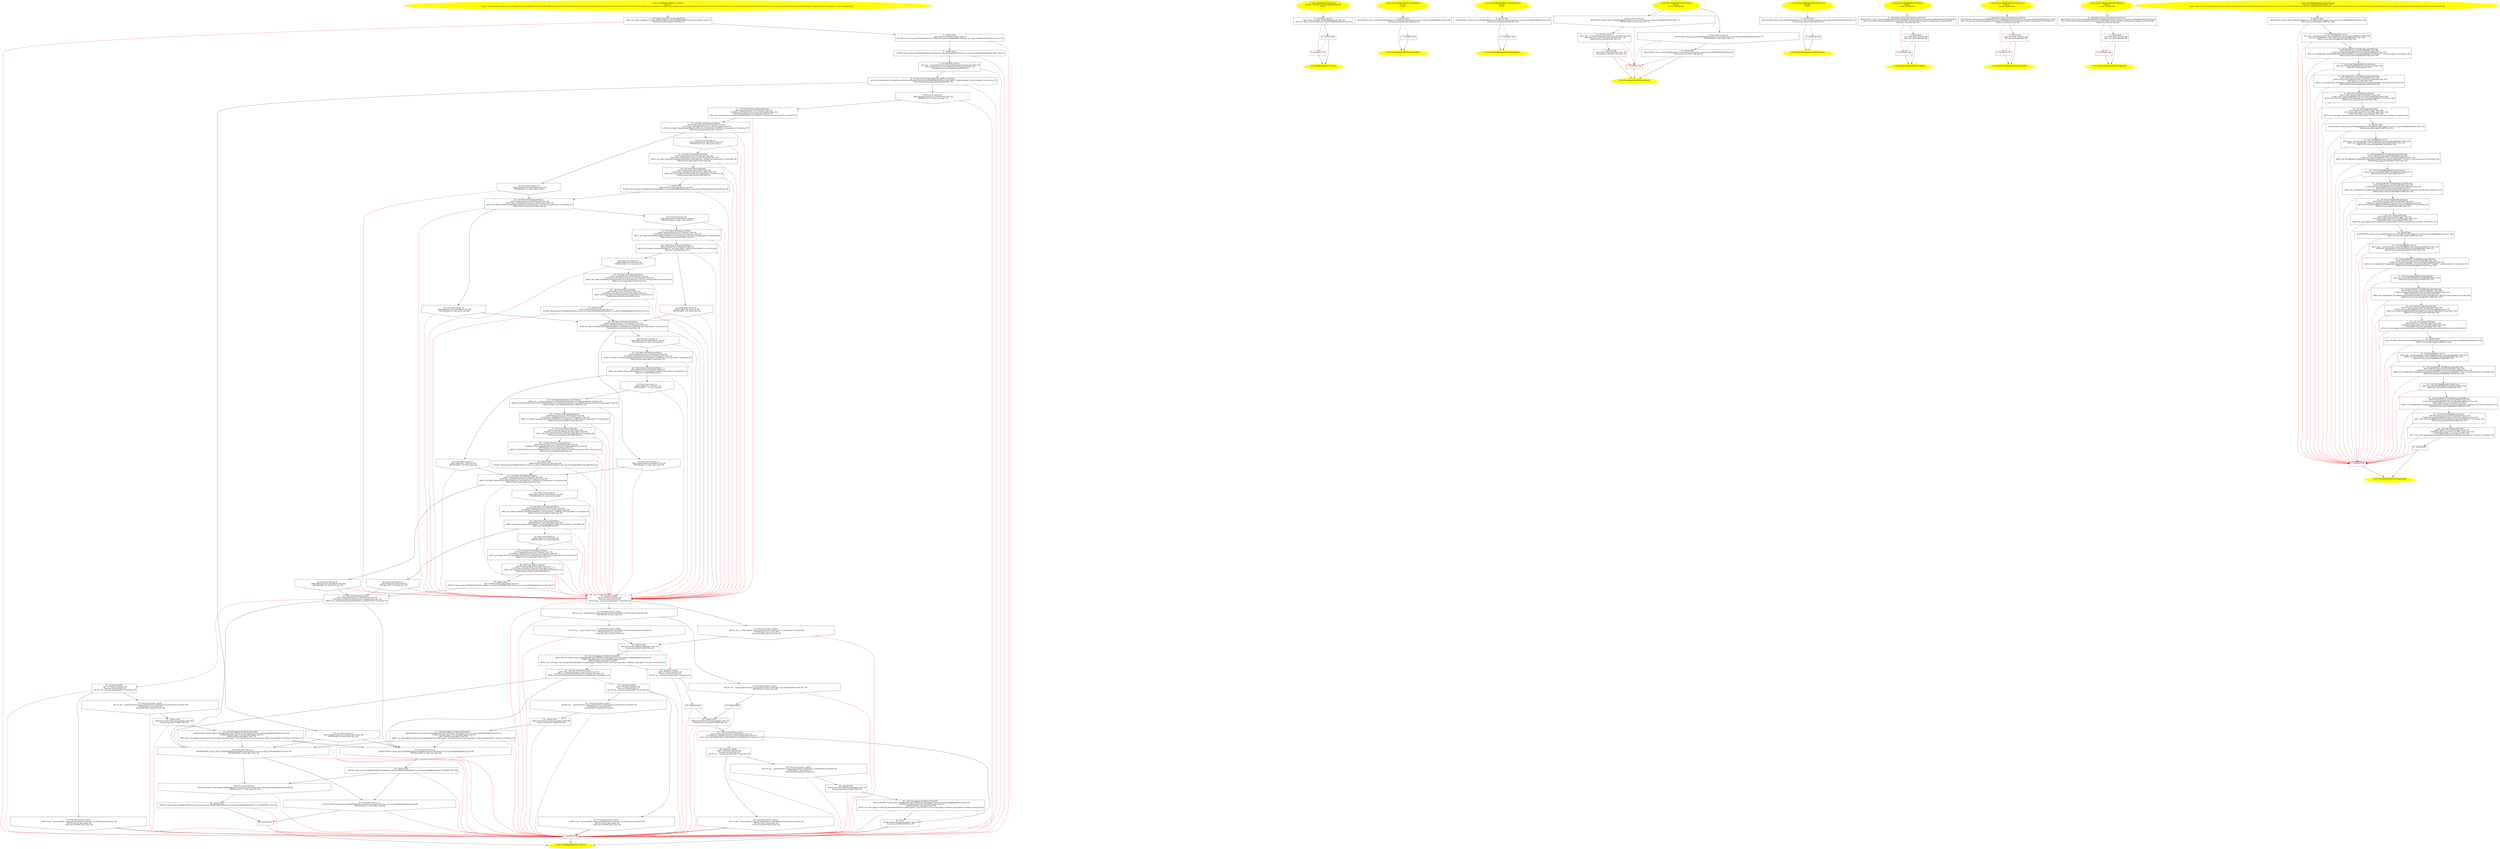 /* @generated */
digraph cfg {
"com.zrlog.util.BlogBuildInfoUtil.<clinit>():void.a2035f91d74c93f0c8d49aeecde5f120_1" [label="1: Start void BlogBuildInfoUtil.<clinit>()\nFormals: \nLocals:  CatchVar240:void $bcvar3:void CatchVar232:void CatchVar217:void CatchVar198:void CatchVar183:void $irvar20:void $irvar19:void $irvar18:void $irvar17:void $irvar16:void $irvar15:void $irvar14:void $irvar13:void $irvar12:void $irvar11:void $irvar10:void $irvar9:void $irvar8:void $irvar7:void $irvar6:void $irvar5:void $irvar4:void $irvar3:void $irvar2:void $irvar1:void $irvar0:void inputStream:java.io.InputStream* properties:java.util.Properties* e:java.io.IOException* \n  " color=yellow style=filled]
	

	 "com.zrlog.util.BlogBuildInfoUtil.<clinit>():void.a2035f91d74c93f0c8d49aeecde5f120_1" -> "com.zrlog.util.BlogBuildInfoUtil.<clinit>():void.a2035f91d74c93f0c8d49aeecde5f120_4" ;
"com.zrlog.util.BlogBuildInfoUtil.<clinit>():void.a2035f91d74c93f0c8d49aeecde5f120_2" [label="2: Exit void BlogBuildInfoUtil.<clinit>() \n  " color=yellow style=filled]
	

"com.zrlog.util.BlogBuildInfoUtil.<clinit>():void.a2035f91d74c93f0c8d49aeecde5f120_3" [label="3:  exceptions sink \n  " shape="box"]
	

	 "com.zrlog.util.BlogBuildInfoUtil.<clinit>():void.a2035f91d74c93f0c8d49aeecde5f120_3" -> "com.zrlog.util.BlogBuildInfoUtil.<clinit>():void.a2035f91d74c93f0c8d49aeecde5f120_2" ;
"com.zrlog.util.BlogBuildInfoUtil.<clinit>():void.a2035f91d74c93f0c8d49aeecde5f120_4" [label="4:  Call Logger LoggerFactory.getLogger(Class) \n   n$0=_fun_Logger LoggerFactory.getLogger(Class)(com.zrlog.util.BlogBuildInfoUtil:java.lang.Object*) [line 21]\n  *&$irvar0:org.slf4j.Logger*=n$0 [line 21]\n " shape="box"]
	

	 "com.zrlog.util.BlogBuildInfoUtil.<clinit>():void.a2035f91d74c93f0c8d49aeecde5f120_4" -> "com.zrlog.util.BlogBuildInfoUtil.<clinit>():void.a2035f91d74c93f0c8d49aeecde5f120_5" ;
	 "com.zrlog.util.BlogBuildInfoUtil.<clinit>():void.a2035f91d74c93f0c8d49aeecde5f120_4" -> "com.zrlog.util.BlogBuildInfoUtil.<clinit>():void.a2035f91d74c93f0c8d49aeecde5f120_3" [color="red" ];
"com.zrlog.util.BlogBuildInfoUtil.<clinit>():void.a2035f91d74c93f0c8d49aeecde5f120_5" [label="5:  method_body \n   n$1=*&$irvar0:org.slf4j.Logger* [line 21]\n  *&#GB<>$com.zrlog.util.BlogBuildInfoUtil.LOGGER:com.zrlog.util.BlogBuildInfoUtil(root com.zrlog.util.BlogBuildInfoUtil)=n$1 [line 21]\n " shape="box"]
	

	 "com.zrlog.util.BlogBuildInfoUtil.<clinit>():void.a2035f91d74c93f0c8d49aeecde5f120_5" -> "com.zrlog.util.BlogBuildInfoUtil.<clinit>():void.a2035f91d74c93f0c8d49aeecde5f120_6" ;
	 "com.zrlog.util.BlogBuildInfoUtil.<clinit>():void.a2035f91d74c93f0c8d49aeecde5f120_5" -> "com.zrlog.util.BlogBuildInfoUtil.<clinit>():void.a2035f91d74c93f0c8d49aeecde5f120_3" [color="red" ];
"com.zrlog.util.BlogBuildInfoUtil.<clinit>():void.a2035f91d74c93f0c8d49aeecde5f120_6" [label="6:  method_body \n   *&#GB<>$com.zrlog.util.BlogBuildInfoUtil.runMode:com.zrlog.util.BlogBuildInfoUtil(root com.zrlog.util.BlogBuildInfoUtil)=\"DEV\" [line 29]\n " shape="box"]
	

	 "com.zrlog.util.BlogBuildInfoUtil.<clinit>():void.a2035f91d74c93f0c8d49aeecde5f120_6" -> "com.zrlog.util.BlogBuildInfoUtil.<clinit>():void.a2035f91d74c93f0c8d49aeecde5f120_7" ;
	 "com.zrlog.util.BlogBuildInfoUtil.<clinit>():void.a2035f91d74c93f0c8d49aeecde5f120_6" -> "com.zrlog.util.BlogBuildInfoUtil.<clinit>():void.a2035f91d74c93f0c8d49aeecde5f120_3" [color="red" ];
"com.zrlog.util.BlogBuildInfoUtil.<clinit>():void.a2035f91d74c93f0c8d49aeecde5f120_7" [label="7:  Call Properties.<init>() \n   n$2=_fun___new(sizeof(t=java.util.Properties):java.util.Properties*) [line 32]\n  n$3=_fun_Properties.<init>()(n$2:java.util.Properties*) [line 32]\n  *&properties:java.util.Properties*=n$2 [line 32]\n " shape="box"]
	

	 "com.zrlog.util.BlogBuildInfoUtil.<clinit>():void.a2035f91d74c93f0c8d49aeecde5f120_7" -> "com.zrlog.util.BlogBuildInfoUtil.<clinit>():void.a2035f91d74c93f0c8d49aeecde5f120_8" ;
	 "com.zrlog.util.BlogBuildInfoUtil.<clinit>():void.a2035f91d74c93f0c8d49aeecde5f120_7" -> "com.zrlog.util.BlogBuildInfoUtil.<clinit>():void.a2035f91d74c93f0c8d49aeecde5f120_3" [color="red" ];
"com.zrlog.util.BlogBuildInfoUtil.<clinit>():void.a2035f91d74c93f0c8d49aeecde5f120_8" [label="8:  Call InputStream Class.getResourceAsStream(String) \n   n$4=_fun_InputStream Class.getResourceAsStream(String)(com.zrlog.util.BlogBuildInfoUtil:java.lang.Object*,\"/build.properties\":java.lang.Object*) virtual [line 33]\n  *&inputStream:java.io.InputStream*=n$4 [line 33]\n " shape="box"]
	

	 "com.zrlog.util.BlogBuildInfoUtil.<clinit>():void.a2035f91d74c93f0c8d49aeecde5f120_8" -> "com.zrlog.util.BlogBuildInfoUtil.<clinit>():void.a2035f91d74c93f0c8d49aeecde5f120_9" ;
	 "com.zrlog.util.BlogBuildInfoUtil.<clinit>():void.a2035f91d74c93f0c8d49aeecde5f120_8" -> "com.zrlog.util.BlogBuildInfoUtil.<clinit>():void.a2035f91d74c93f0c8d49aeecde5f120_10" ;
	 "com.zrlog.util.BlogBuildInfoUtil.<clinit>():void.a2035f91d74c93f0c8d49aeecde5f120_8" -> "com.zrlog.util.BlogBuildInfoUtil.<clinit>():void.a2035f91d74c93f0c8d49aeecde5f120_3" [color="red" ];
"com.zrlog.util.BlogBuildInfoUtil.<clinit>():void.a2035f91d74c93f0c8d49aeecde5f120_9" [label="9: Prune (true branch, if) \n   n$5=*&inputStream:java.io.InputStream* [line 34]\n  PRUNE(!(n$5 == null), true); [line 34]\n " shape="invhouse"]
	

	 "com.zrlog.util.BlogBuildInfoUtil.<clinit>():void.a2035f91d74c93f0c8d49aeecde5f120_9" -> "com.zrlog.util.BlogBuildInfoUtil.<clinit>():void.a2035f91d74c93f0c8d49aeecde5f120_11" ;
	 "com.zrlog.util.BlogBuildInfoUtil.<clinit>():void.a2035f91d74c93f0c8d49aeecde5f120_9" -> "com.zrlog.util.BlogBuildInfoUtil.<clinit>():void.a2035f91d74c93f0c8d49aeecde5f120_3" [color="red" ];
"com.zrlog.util.BlogBuildInfoUtil.<clinit>():void.a2035f91d74c93f0c8d49aeecde5f120_10" [label="10: Prune (false branch, if) \n   n$5=*&inputStream:java.io.InputStream* [line 34]\n  PRUNE((n$5 == null), false); [line 34]\n " shape="invhouse"]
	

	 "com.zrlog.util.BlogBuildInfoUtil.<clinit>():void.a2035f91d74c93f0c8d49aeecde5f120_10" -> "com.zrlog.util.BlogBuildInfoUtil.<clinit>():void.a2035f91d74c93f0c8d49aeecde5f120_63" ;
	 "com.zrlog.util.BlogBuildInfoUtil.<clinit>():void.a2035f91d74c93f0c8d49aeecde5f120_10" -> "com.zrlog.util.BlogBuildInfoUtil.<clinit>():void.a2035f91d74c93f0c8d49aeecde5f120_64" ;
	 "com.zrlog.util.BlogBuildInfoUtil.<clinit>():void.a2035f91d74c93f0c8d49aeecde5f120_10" -> "com.zrlog.util.BlogBuildInfoUtil.<clinit>():void.a2035f91d74c93f0c8d49aeecde5f120_3" [color="red" ];
"com.zrlog.util.BlogBuildInfoUtil.<clinit>():void.a2035f91d74c93f0c8d49aeecde5f120_11" [label="11:  Call void Properties.load(InputStream) \n   n$6=*&properties:java.util.Properties* [line 36]\n  _=*n$6:java.util.Properties*(root java.util.Properties) [line 36]\n  n$8=*&inputStream:java.io.InputStream* [line 36]\n  n$9=_fun_void Properties.load(InputStream)(n$6:java.util.Properties*,n$8:java.io.InputStream*) virtual [line 36]\n " shape="box"]
	

	 "com.zrlog.util.BlogBuildInfoUtil.<clinit>():void.a2035f91d74c93f0c8d49aeecde5f120_11" -> "com.zrlog.util.BlogBuildInfoUtil.<clinit>():void.a2035f91d74c93f0c8d49aeecde5f120_12" ;
	 "com.zrlog.util.BlogBuildInfoUtil.<clinit>():void.a2035f91d74c93f0c8d49aeecde5f120_11" -> "com.zrlog.util.BlogBuildInfoUtil.<clinit>():void.a2035f91d74c93f0c8d49aeecde5f120_75" [color="red" ];
"com.zrlog.util.BlogBuildInfoUtil.<clinit>():void.a2035f91d74c93f0c8d49aeecde5f120_12" [label="12:  Call Object Hashtable.get(Object) \n   n$10=*&properties:java.util.Properties* [line 37]\n  _=*n$10:java.util.Properties*(root java.util.Properties) [line 37]\n  n$12=_fun_Object Hashtable.get(Object)(n$10:java.util.Properties*,\"buildId\":java.lang.Object*) virtual [line 37]\n  *&$irvar1:java.lang.Object*=n$12 [line 37]\n " shape="box"]
	

	 "com.zrlog.util.BlogBuildInfoUtil.<clinit>():void.a2035f91d74c93f0c8d49aeecde5f120_12" -> "com.zrlog.util.BlogBuildInfoUtil.<clinit>():void.a2035f91d74c93f0c8d49aeecde5f120_13" ;
	 "com.zrlog.util.BlogBuildInfoUtil.<clinit>():void.a2035f91d74c93f0c8d49aeecde5f120_12" -> "com.zrlog.util.BlogBuildInfoUtil.<clinit>():void.a2035f91d74c93f0c8d49aeecde5f120_14" ;
	 "com.zrlog.util.BlogBuildInfoUtil.<clinit>():void.a2035f91d74c93f0c8d49aeecde5f120_12" -> "com.zrlog.util.BlogBuildInfoUtil.<clinit>():void.a2035f91d74c93f0c8d49aeecde5f120_75" [color="red" ];
"com.zrlog.util.BlogBuildInfoUtil.<clinit>():void.a2035f91d74c93f0c8d49aeecde5f120_13" [label="13: Prune (true branch, if) \n   n$13=*&$irvar1:java.lang.Object* [line 37]\n  PRUNE(!(n$13 == null), true); [line 37]\n " shape="invhouse"]
	

	 "com.zrlog.util.BlogBuildInfoUtil.<clinit>():void.a2035f91d74c93f0c8d49aeecde5f120_13" -> "com.zrlog.util.BlogBuildInfoUtil.<clinit>():void.a2035f91d74c93f0c8d49aeecde5f120_15" ;
	 "com.zrlog.util.BlogBuildInfoUtil.<clinit>():void.a2035f91d74c93f0c8d49aeecde5f120_13" -> "com.zrlog.util.BlogBuildInfoUtil.<clinit>():void.a2035f91d74c93f0c8d49aeecde5f120_75" [color="red" ];
"com.zrlog.util.BlogBuildInfoUtil.<clinit>():void.a2035f91d74c93f0c8d49aeecde5f120_14" [label="14: Prune (false branch, if) \n   n$13=*&$irvar1:java.lang.Object* [line 37]\n  PRUNE((n$13 == null), false); [line 37]\n " shape="invhouse"]
	

	 "com.zrlog.util.BlogBuildInfoUtil.<clinit>():void.a2035f91d74c93f0c8d49aeecde5f120_14" -> "com.zrlog.util.BlogBuildInfoUtil.<clinit>():void.a2035f91d74c93f0c8d49aeecde5f120_18" ;
	 "com.zrlog.util.BlogBuildInfoUtil.<clinit>():void.a2035f91d74c93f0c8d49aeecde5f120_14" -> "com.zrlog.util.BlogBuildInfoUtil.<clinit>():void.a2035f91d74c93f0c8d49aeecde5f120_75" [color="red" ];
"com.zrlog.util.BlogBuildInfoUtil.<clinit>():void.a2035f91d74c93f0c8d49aeecde5f120_15" [label="15:  Call Object Hashtable.get(Object) \n   n$14=*&properties:java.util.Properties* [line 38]\n  _=*n$14:java.util.Properties*(root java.util.Properties) [line 38]\n  n$16=_fun_Object Hashtable.get(Object)(n$14:java.util.Properties*,\"buildId\":java.lang.Object*) virtual [line 38]\n  *&$irvar2:java.lang.Object*=n$16 [line 38]\n " shape="box"]
	

	 "com.zrlog.util.BlogBuildInfoUtil.<clinit>():void.a2035f91d74c93f0c8d49aeecde5f120_15" -> "com.zrlog.util.BlogBuildInfoUtil.<clinit>():void.a2035f91d74c93f0c8d49aeecde5f120_16" ;
	 "com.zrlog.util.BlogBuildInfoUtil.<clinit>():void.a2035f91d74c93f0c8d49aeecde5f120_15" -> "com.zrlog.util.BlogBuildInfoUtil.<clinit>():void.a2035f91d74c93f0c8d49aeecde5f120_75" [color="red" ];
"com.zrlog.util.BlogBuildInfoUtil.<clinit>():void.a2035f91d74c93f0c8d49aeecde5f120_16" [label="16:  Call String Object.toString() \n   n$17=*&$irvar2:java.lang.Object* [line 38]\n  _=*n$17:java.lang.Object*(root java.lang.Object) [line 38]\n  n$19=_fun_String Object.toString()(n$17:java.lang.Object*) virtual [line 38]\n  *&$irvar3:java.lang.String*=n$19 [line 38]\n " shape="box"]
	

	 "com.zrlog.util.BlogBuildInfoUtil.<clinit>():void.a2035f91d74c93f0c8d49aeecde5f120_16" -> "com.zrlog.util.BlogBuildInfoUtil.<clinit>():void.a2035f91d74c93f0c8d49aeecde5f120_17" ;
	 "com.zrlog.util.BlogBuildInfoUtil.<clinit>():void.a2035f91d74c93f0c8d49aeecde5f120_16" -> "com.zrlog.util.BlogBuildInfoUtil.<clinit>():void.a2035f91d74c93f0c8d49aeecde5f120_75" [color="red" ];
"com.zrlog.util.BlogBuildInfoUtil.<clinit>():void.a2035f91d74c93f0c8d49aeecde5f120_17" [label="17:  method_body \n   n$20=*&$irvar3:java.lang.String* [line 38]\n  *&#GB<>$com.zrlog.util.BlogBuildInfoUtil.buildId:com.zrlog.util.BlogBuildInfoUtil(root com.zrlog.util.BlogBuildInfoUtil)=n$20 [line 38]\n " shape="box"]
	

	 "com.zrlog.util.BlogBuildInfoUtil.<clinit>():void.a2035f91d74c93f0c8d49aeecde5f120_17" -> "com.zrlog.util.BlogBuildInfoUtil.<clinit>():void.a2035f91d74c93f0c8d49aeecde5f120_18" ;
	 "com.zrlog.util.BlogBuildInfoUtil.<clinit>():void.a2035f91d74c93f0c8d49aeecde5f120_17" -> "com.zrlog.util.BlogBuildInfoUtil.<clinit>():void.a2035f91d74c93f0c8d49aeecde5f120_75" [color="red" ];
"com.zrlog.util.BlogBuildInfoUtil.<clinit>():void.a2035f91d74c93f0c8d49aeecde5f120_18" [label="18:  Call Object Hashtable.get(Object) \n   n$21=*&properties:java.util.Properties* [line 40]\n  _=*n$21:java.util.Properties*(root java.util.Properties) [line 40]\n  n$23=_fun_Object Hashtable.get(Object)(n$21:java.util.Properties*,\"version\":java.lang.Object*) virtual [line 40]\n  *&$irvar4:java.lang.Object*=n$23 [line 40]\n " shape="box"]
	

	 "com.zrlog.util.BlogBuildInfoUtil.<clinit>():void.a2035f91d74c93f0c8d49aeecde5f120_18" -> "com.zrlog.util.BlogBuildInfoUtil.<clinit>():void.a2035f91d74c93f0c8d49aeecde5f120_19" ;
	 "com.zrlog.util.BlogBuildInfoUtil.<clinit>():void.a2035f91d74c93f0c8d49aeecde5f120_18" -> "com.zrlog.util.BlogBuildInfoUtil.<clinit>():void.a2035f91d74c93f0c8d49aeecde5f120_20" ;
	 "com.zrlog.util.BlogBuildInfoUtil.<clinit>():void.a2035f91d74c93f0c8d49aeecde5f120_18" -> "com.zrlog.util.BlogBuildInfoUtil.<clinit>():void.a2035f91d74c93f0c8d49aeecde5f120_75" [color="red" ];
"com.zrlog.util.BlogBuildInfoUtil.<clinit>():void.a2035f91d74c93f0c8d49aeecde5f120_19" [label="19: Prune (true branch, if) \n   n$24=*&$irvar4:java.lang.Object* [line 40]\n  PRUNE(!(n$24 == null), true); [line 40]\n " shape="invhouse"]
	

	 "com.zrlog.util.BlogBuildInfoUtil.<clinit>():void.a2035f91d74c93f0c8d49aeecde5f120_19" -> "com.zrlog.util.BlogBuildInfoUtil.<clinit>():void.a2035f91d74c93f0c8d49aeecde5f120_21" ;
	 "com.zrlog.util.BlogBuildInfoUtil.<clinit>():void.a2035f91d74c93f0c8d49aeecde5f120_19" -> "com.zrlog.util.BlogBuildInfoUtil.<clinit>():void.a2035f91d74c93f0c8d49aeecde5f120_75" [color="red" ];
"com.zrlog.util.BlogBuildInfoUtil.<clinit>():void.a2035f91d74c93f0c8d49aeecde5f120_20" [label="20: Prune (false branch, if) \n   n$24=*&$irvar4:java.lang.Object* [line 40]\n  PRUNE((n$24 == null), false); [line 40]\n " shape="invhouse"]
	

	 "com.zrlog.util.BlogBuildInfoUtil.<clinit>():void.a2035f91d74c93f0c8d49aeecde5f120_20" -> "com.zrlog.util.BlogBuildInfoUtil.<clinit>():void.a2035f91d74c93f0c8d49aeecde5f120_28" ;
	 "com.zrlog.util.BlogBuildInfoUtil.<clinit>():void.a2035f91d74c93f0c8d49aeecde5f120_20" -> "com.zrlog.util.BlogBuildInfoUtil.<clinit>():void.a2035f91d74c93f0c8d49aeecde5f120_75" [color="red" ];
"com.zrlog.util.BlogBuildInfoUtil.<clinit>():void.a2035f91d74c93f0c8d49aeecde5f120_21" [label="21:  Call Object Hashtable.get(Object) \n   n$25=*&properties:java.util.Properties* [line 40]\n  _=*n$25:java.util.Properties*(root java.util.Properties) [line 40]\n  n$27=_fun_Object Hashtable.get(Object)(n$25:java.util.Properties*,\"version\":java.lang.Object*) virtual [line 40]\n  *&$irvar5:java.lang.Object*=n$27 [line 40]\n " shape="box"]
	

	 "com.zrlog.util.BlogBuildInfoUtil.<clinit>():void.a2035f91d74c93f0c8d49aeecde5f120_21" -> "com.zrlog.util.BlogBuildInfoUtil.<clinit>():void.a2035f91d74c93f0c8d49aeecde5f120_22" ;
	 "com.zrlog.util.BlogBuildInfoUtil.<clinit>():void.a2035f91d74c93f0c8d49aeecde5f120_21" -> "com.zrlog.util.BlogBuildInfoUtil.<clinit>():void.a2035f91d74c93f0c8d49aeecde5f120_75" [color="red" ];
"com.zrlog.util.BlogBuildInfoUtil.<clinit>():void.a2035f91d74c93f0c8d49aeecde5f120_22" [label="22:  Call boolean String.equals(Object) \n   n$28=*&$irvar5:java.lang.Object* [line 40]\n  n$29=_fun_boolean String.equals(Object)(\"\":java.lang.Object*,n$28:java.lang.Object*) virtual [line 40]\n  *&$irvar6:_Bool=n$29 [line 40]\n " shape="box"]
	

	 "com.zrlog.util.BlogBuildInfoUtil.<clinit>():void.a2035f91d74c93f0c8d49aeecde5f120_22" -> "com.zrlog.util.BlogBuildInfoUtil.<clinit>():void.a2035f91d74c93f0c8d49aeecde5f120_23" ;
	 "com.zrlog.util.BlogBuildInfoUtil.<clinit>():void.a2035f91d74c93f0c8d49aeecde5f120_22" -> "com.zrlog.util.BlogBuildInfoUtil.<clinit>():void.a2035f91d74c93f0c8d49aeecde5f120_24" ;
	 "com.zrlog.util.BlogBuildInfoUtil.<clinit>():void.a2035f91d74c93f0c8d49aeecde5f120_22" -> "com.zrlog.util.BlogBuildInfoUtil.<clinit>():void.a2035f91d74c93f0c8d49aeecde5f120_75" [color="red" ];
"com.zrlog.util.BlogBuildInfoUtil.<clinit>():void.a2035f91d74c93f0c8d49aeecde5f120_23" [label="23: Prune (true branch, if) \n   n$30=*&$irvar6:_Bool [line 40]\n  PRUNE(!(n$30 != 0), true); [line 40]\n " shape="invhouse"]
	

	 "com.zrlog.util.BlogBuildInfoUtil.<clinit>():void.a2035f91d74c93f0c8d49aeecde5f120_23" -> "com.zrlog.util.BlogBuildInfoUtil.<clinit>():void.a2035f91d74c93f0c8d49aeecde5f120_25" ;
	 "com.zrlog.util.BlogBuildInfoUtil.<clinit>():void.a2035f91d74c93f0c8d49aeecde5f120_23" -> "com.zrlog.util.BlogBuildInfoUtil.<clinit>():void.a2035f91d74c93f0c8d49aeecde5f120_75" [color="red" ];
"com.zrlog.util.BlogBuildInfoUtil.<clinit>():void.a2035f91d74c93f0c8d49aeecde5f120_24" [label="24: Prune (false branch, if) \n   n$30=*&$irvar6:_Bool [line 40]\n  PRUNE((n$30 != 0), false); [line 40]\n " shape="invhouse"]
	

	 "com.zrlog.util.BlogBuildInfoUtil.<clinit>():void.a2035f91d74c93f0c8d49aeecde5f120_24" -> "com.zrlog.util.BlogBuildInfoUtil.<clinit>():void.a2035f91d74c93f0c8d49aeecde5f120_28" ;
	 "com.zrlog.util.BlogBuildInfoUtil.<clinit>():void.a2035f91d74c93f0c8d49aeecde5f120_24" -> "com.zrlog.util.BlogBuildInfoUtil.<clinit>():void.a2035f91d74c93f0c8d49aeecde5f120_75" [color="red" ];
"com.zrlog.util.BlogBuildInfoUtil.<clinit>():void.a2035f91d74c93f0c8d49aeecde5f120_25" [label="25:  Call Object Hashtable.get(Object) \n   n$31=*&properties:java.util.Properties* [line 41]\n  _=*n$31:java.util.Properties*(root java.util.Properties) [line 41]\n  n$33=_fun_Object Hashtable.get(Object)(n$31:java.util.Properties*,\"version\":java.lang.Object*) virtual [line 41]\n  *&$irvar7:java.lang.Object*=n$33 [line 41]\n " shape="box"]
	

	 "com.zrlog.util.BlogBuildInfoUtil.<clinit>():void.a2035f91d74c93f0c8d49aeecde5f120_25" -> "com.zrlog.util.BlogBuildInfoUtil.<clinit>():void.a2035f91d74c93f0c8d49aeecde5f120_26" ;
	 "com.zrlog.util.BlogBuildInfoUtil.<clinit>():void.a2035f91d74c93f0c8d49aeecde5f120_25" -> "com.zrlog.util.BlogBuildInfoUtil.<clinit>():void.a2035f91d74c93f0c8d49aeecde5f120_75" [color="red" ];
"com.zrlog.util.BlogBuildInfoUtil.<clinit>():void.a2035f91d74c93f0c8d49aeecde5f120_26" [label="26:  Call String Object.toString() \n   n$34=*&$irvar7:java.lang.Object* [line 41]\n  _=*n$34:java.lang.Object*(root java.lang.Object) [line 41]\n  n$36=_fun_String Object.toString()(n$34:java.lang.Object*) virtual [line 41]\n  *&$irvar8:java.lang.String*=n$36 [line 41]\n " shape="box"]
	

	 "com.zrlog.util.BlogBuildInfoUtil.<clinit>():void.a2035f91d74c93f0c8d49aeecde5f120_26" -> "com.zrlog.util.BlogBuildInfoUtil.<clinit>():void.a2035f91d74c93f0c8d49aeecde5f120_27" ;
	 "com.zrlog.util.BlogBuildInfoUtil.<clinit>():void.a2035f91d74c93f0c8d49aeecde5f120_26" -> "com.zrlog.util.BlogBuildInfoUtil.<clinit>():void.a2035f91d74c93f0c8d49aeecde5f120_75" [color="red" ];
"com.zrlog.util.BlogBuildInfoUtil.<clinit>():void.a2035f91d74c93f0c8d49aeecde5f120_27" [label="27:  method_body \n   n$37=*&$irvar8:java.lang.String* [line 41]\n  *&#GB<>$com.zrlog.util.BlogBuildInfoUtil.version:com.zrlog.util.BlogBuildInfoUtil(root com.zrlog.util.BlogBuildInfoUtil)=n$37 [line 41]\n " shape="box"]
	

	 "com.zrlog.util.BlogBuildInfoUtil.<clinit>():void.a2035f91d74c93f0c8d49aeecde5f120_27" -> "com.zrlog.util.BlogBuildInfoUtil.<clinit>():void.a2035f91d74c93f0c8d49aeecde5f120_28" ;
	 "com.zrlog.util.BlogBuildInfoUtil.<clinit>():void.a2035f91d74c93f0c8d49aeecde5f120_27" -> "com.zrlog.util.BlogBuildInfoUtil.<clinit>():void.a2035f91d74c93f0c8d49aeecde5f120_75" [color="red" ];
"com.zrlog.util.BlogBuildInfoUtil.<clinit>():void.a2035f91d74c93f0c8d49aeecde5f120_28" [label="28:  Call Object Hashtable.get(Object) \n   n$38=*&properties:java.util.Properties* [line 43]\n  _=*n$38:java.util.Properties*(root java.util.Properties) [line 43]\n  n$40=_fun_Object Hashtable.get(Object)(n$38:java.util.Properties*,\"buildTime\":java.lang.Object*) virtual [line 43]\n  *&$irvar9:java.lang.Object*=n$40 [line 43]\n " shape="box"]
	

	 "com.zrlog.util.BlogBuildInfoUtil.<clinit>():void.a2035f91d74c93f0c8d49aeecde5f120_28" -> "com.zrlog.util.BlogBuildInfoUtil.<clinit>():void.a2035f91d74c93f0c8d49aeecde5f120_29" ;
	 "com.zrlog.util.BlogBuildInfoUtil.<clinit>():void.a2035f91d74c93f0c8d49aeecde5f120_28" -> "com.zrlog.util.BlogBuildInfoUtil.<clinit>():void.a2035f91d74c93f0c8d49aeecde5f120_30" ;
	 "com.zrlog.util.BlogBuildInfoUtil.<clinit>():void.a2035f91d74c93f0c8d49aeecde5f120_28" -> "com.zrlog.util.BlogBuildInfoUtil.<clinit>():void.a2035f91d74c93f0c8d49aeecde5f120_75" [color="red" ];
"com.zrlog.util.BlogBuildInfoUtil.<clinit>():void.a2035f91d74c93f0c8d49aeecde5f120_29" [label="29: Prune (true branch, if) \n   n$41=*&$irvar9:java.lang.Object* [line 43]\n  PRUNE(!(n$41 == null), true); [line 43]\n " shape="invhouse"]
	

	 "com.zrlog.util.BlogBuildInfoUtil.<clinit>():void.a2035f91d74c93f0c8d49aeecde5f120_29" -> "com.zrlog.util.BlogBuildInfoUtil.<clinit>():void.a2035f91d74c93f0c8d49aeecde5f120_31" ;
	 "com.zrlog.util.BlogBuildInfoUtil.<clinit>():void.a2035f91d74c93f0c8d49aeecde5f120_29" -> "com.zrlog.util.BlogBuildInfoUtil.<clinit>():void.a2035f91d74c93f0c8d49aeecde5f120_75" [color="red" ];
"com.zrlog.util.BlogBuildInfoUtil.<clinit>():void.a2035f91d74c93f0c8d49aeecde5f120_30" [label="30: Prune (false branch, if) \n   n$41=*&$irvar9:java.lang.Object* [line 43]\n  PRUNE((n$41 == null), false); [line 43]\n " shape="invhouse"]
	

	 "com.zrlog.util.BlogBuildInfoUtil.<clinit>():void.a2035f91d74c93f0c8d49aeecde5f120_30" -> "com.zrlog.util.BlogBuildInfoUtil.<clinit>():void.a2035f91d74c93f0c8d49aeecde5f120_40" ;
	 "com.zrlog.util.BlogBuildInfoUtil.<clinit>():void.a2035f91d74c93f0c8d49aeecde5f120_30" -> "com.zrlog.util.BlogBuildInfoUtil.<clinit>():void.a2035f91d74c93f0c8d49aeecde5f120_75" [color="red" ];
"com.zrlog.util.BlogBuildInfoUtil.<clinit>():void.a2035f91d74c93f0c8d49aeecde5f120_31" [label="31:  Call Object Hashtable.get(Object) \n   n$42=*&properties:java.util.Properties* [line 43]\n  _=*n$42:java.util.Properties*(root java.util.Properties) [line 43]\n  n$44=_fun_Object Hashtable.get(Object)(n$42:java.util.Properties*,\"buildTime\":java.lang.Object*) virtual [line 43]\n  *&$irvar10:java.lang.Object*=n$44 [line 43]\n " shape="box"]
	

	 "com.zrlog.util.BlogBuildInfoUtil.<clinit>():void.a2035f91d74c93f0c8d49aeecde5f120_31" -> "com.zrlog.util.BlogBuildInfoUtil.<clinit>():void.a2035f91d74c93f0c8d49aeecde5f120_32" ;
	 "com.zrlog.util.BlogBuildInfoUtil.<clinit>():void.a2035f91d74c93f0c8d49aeecde5f120_31" -> "com.zrlog.util.BlogBuildInfoUtil.<clinit>():void.a2035f91d74c93f0c8d49aeecde5f120_75" [color="red" ];
"com.zrlog.util.BlogBuildInfoUtil.<clinit>():void.a2035f91d74c93f0c8d49aeecde5f120_32" [label="32:  Call boolean String.equals(Object) \n   n$45=*&$irvar10:java.lang.Object* [line 43]\n  n$46=_fun_boolean String.equals(Object)(\"\":java.lang.Object*,n$45:java.lang.Object*) virtual [line 43]\n  *&$irvar11:_Bool=n$46 [line 43]\n " shape="box"]
	

	 "com.zrlog.util.BlogBuildInfoUtil.<clinit>():void.a2035f91d74c93f0c8d49aeecde5f120_32" -> "com.zrlog.util.BlogBuildInfoUtil.<clinit>():void.a2035f91d74c93f0c8d49aeecde5f120_33" ;
	 "com.zrlog.util.BlogBuildInfoUtil.<clinit>():void.a2035f91d74c93f0c8d49aeecde5f120_32" -> "com.zrlog.util.BlogBuildInfoUtil.<clinit>():void.a2035f91d74c93f0c8d49aeecde5f120_34" ;
	 "com.zrlog.util.BlogBuildInfoUtil.<clinit>():void.a2035f91d74c93f0c8d49aeecde5f120_32" -> "com.zrlog.util.BlogBuildInfoUtil.<clinit>():void.a2035f91d74c93f0c8d49aeecde5f120_75" [color="red" ];
"com.zrlog.util.BlogBuildInfoUtil.<clinit>():void.a2035f91d74c93f0c8d49aeecde5f120_33" [label="33: Prune (true branch, if) \n   n$47=*&$irvar11:_Bool [line 43]\n  PRUNE(!(n$47 != 0), true); [line 43]\n " shape="invhouse"]
	

	 "com.zrlog.util.BlogBuildInfoUtil.<clinit>():void.a2035f91d74c93f0c8d49aeecde5f120_33" -> "com.zrlog.util.BlogBuildInfoUtil.<clinit>():void.a2035f91d74c93f0c8d49aeecde5f120_35" ;
	 "com.zrlog.util.BlogBuildInfoUtil.<clinit>():void.a2035f91d74c93f0c8d49aeecde5f120_33" -> "com.zrlog.util.BlogBuildInfoUtil.<clinit>():void.a2035f91d74c93f0c8d49aeecde5f120_75" [color="red" ];
"com.zrlog.util.BlogBuildInfoUtil.<clinit>():void.a2035f91d74c93f0c8d49aeecde5f120_34" [label="34: Prune (false branch, if) \n   n$47=*&$irvar11:_Bool [line 43]\n  PRUNE((n$47 != 0), false); [line 43]\n " shape="invhouse"]
	

	 "com.zrlog.util.BlogBuildInfoUtil.<clinit>():void.a2035f91d74c93f0c8d49aeecde5f120_34" -> "com.zrlog.util.BlogBuildInfoUtil.<clinit>():void.a2035f91d74c93f0c8d49aeecde5f120_40" ;
	 "com.zrlog.util.BlogBuildInfoUtil.<clinit>():void.a2035f91d74c93f0c8d49aeecde5f120_34" -> "com.zrlog.util.BlogBuildInfoUtil.<clinit>():void.a2035f91d74c93f0c8d49aeecde5f120_75" [color="red" ];
"com.zrlog.util.BlogBuildInfoUtil.<clinit>():void.a2035f91d74c93f0c8d49aeecde5f120_35" [label="35:  Call SimpleDateFormat.<init>(String) \n   n$48=_fun___new(sizeof(t=java.text.SimpleDateFormat):java.text.SimpleDateFormat*) [line 44]\n  n$49=_fun_SimpleDateFormat.<init>(String)(n$48:java.text.SimpleDateFormat*,\"yyyy-MM-dd HH:mm:ssXXX\":java.lang.Object*) [line 44]\n  *&$irvar12:java.text.SimpleDateFormat*=n$48 [line 44]\n " shape="box"]
	

	 "com.zrlog.util.BlogBuildInfoUtil.<clinit>():void.a2035f91d74c93f0c8d49aeecde5f120_35" -> "com.zrlog.util.BlogBuildInfoUtil.<clinit>():void.a2035f91d74c93f0c8d49aeecde5f120_36" ;
	 "com.zrlog.util.BlogBuildInfoUtil.<clinit>():void.a2035f91d74c93f0c8d49aeecde5f120_35" -> "com.zrlog.util.BlogBuildInfoUtil.<clinit>():void.a2035f91d74c93f0c8d49aeecde5f120_75" [color="red" ];
"com.zrlog.util.BlogBuildInfoUtil.<clinit>():void.a2035f91d74c93f0c8d49aeecde5f120_36" [label="36:  Call Object Hashtable.get(Object) \n   n$50=*&properties:java.util.Properties* [line 44]\n  _=*n$50:java.util.Properties*(root java.util.Properties) [line 44]\n  n$52=_fun_Object Hashtable.get(Object)(n$50:java.util.Properties*,\"buildTime\":java.lang.Object*) virtual [line 44]\n  *&$irvar13:java.lang.Object*=n$52 [line 44]\n " shape="box"]
	

	 "com.zrlog.util.BlogBuildInfoUtil.<clinit>():void.a2035f91d74c93f0c8d49aeecde5f120_36" -> "com.zrlog.util.BlogBuildInfoUtil.<clinit>():void.a2035f91d74c93f0c8d49aeecde5f120_37" ;
	 "com.zrlog.util.BlogBuildInfoUtil.<clinit>():void.a2035f91d74c93f0c8d49aeecde5f120_36" -> "com.zrlog.util.BlogBuildInfoUtil.<clinit>():void.a2035f91d74c93f0c8d49aeecde5f120_75" [color="red" ];
"com.zrlog.util.BlogBuildInfoUtil.<clinit>():void.a2035f91d74c93f0c8d49aeecde5f120_37" [label="37:  Call String Object.toString() \n   n$53=*&$irvar13:java.lang.Object* [line 44]\n  _=*n$53:java.lang.Object*(root java.lang.Object) [line 44]\n  n$55=_fun_String Object.toString()(n$53:java.lang.Object*) virtual [line 44]\n  *&$irvar14:java.lang.String*=n$55 [line 44]\n " shape="box"]
	

	 "com.zrlog.util.BlogBuildInfoUtil.<clinit>():void.a2035f91d74c93f0c8d49aeecde5f120_37" -> "com.zrlog.util.BlogBuildInfoUtil.<clinit>():void.a2035f91d74c93f0c8d49aeecde5f120_38" ;
	 "com.zrlog.util.BlogBuildInfoUtil.<clinit>():void.a2035f91d74c93f0c8d49aeecde5f120_37" -> "com.zrlog.util.BlogBuildInfoUtil.<clinit>():void.a2035f91d74c93f0c8d49aeecde5f120_75" [color="red" ];
"com.zrlog.util.BlogBuildInfoUtil.<clinit>():void.a2035f91d74c93f0c8d49aeecde5f120_38" [label="38:  Call Date DateFormat.parse(String) \n   n$56=*&$irvar12:java.text.SimpleDateFormat* [line 44]\n  _=*n$56:java.text.SimpleDateFormat*(root java.text.SimpleDateFormat) [line 44]\n  n$58=*&$irvar14:java.lang.String* [line 44]\n  n$59=_fun_Date DateFormat.parse(String)(n$56:java.text.SimpleDateFormat*,n$58:java.lang.String*) virtual [line 44]\n  *&$irvar15:java.util.Date*=n$59 [line 44]\n " shape="box"]
	

	 "com.zrlog.util.BlogBuildInfoUtil.<clinit>():void.a2035f91d74c93f0c8d49aeecde5f120_38" -> "com.zrlog.util.BlogBuildInfoUtil.<clinit>():void.a2035f91d74c93f0c8d49aeecde5f120_39" ;
	 "com.zrlog.util.BlogBuildInfoUtil.<clinit>():void.a2035f91d74c93f0c8d49aeecde5f120_38" -> "com.zrlog.util.BlogBuildInfoUtil.<clinit>():void.a2035f91d74c93f0c8d49aeecde5f120_75" [color="red" ];
"com.zrlog.util.BlogBuildInfoUtil.<clinit>():void.a2035f91d74c93f0c8d49aeecde5f120_39" [label="39:  method_body \n   n$60=*&$irvar15:java.util.Date* [line 44]\n  *&#GB<>$com.zrlog.util.BlogBuildInfoUtil.time:com.zrlog.util.BlogBuildInfoUtil(root com.zrlog.util.BlogBuildInfoUtil)=n$60 [line 44]\n " shape="box"]
	

	 "com.zrlog.util.BlogBuildInfoUtil.<clinit>():void.a2035f91d74c93f0c8d49aeecde5f120_39" -> "com.zrlog.util.BlogBuildInfoUtil.<clinit>():void.a2035f91d74c93f0c8d49aeecde5f120_40" ;
	 "com.zrlog.util.BlogBuildInfoUtil.<clinit>():void.a2035f91d74c93f0c8d49aeecde5f120_39" -> "com.zrlog.util.BlogBuildInfoUtil.<clinit>():void.a2035f91d74c93f0c8d49aeecde5f120_75" [color="red" ];
"com.zrlog.util.BlogBuildInfoUtil.<clinit>():void.a2035f91d74c93f0c8d49aeecde5f120_40" [label="40:  Call Object Hashtable.get(Object) \n   n$61=*&properties:java.util.Properties* [line 46]\n  _=*n$61:java.util.Properties*(root java.util.Properties) [line 46]\n  n$63=_fun_Object Hashtable.get(Object)(n$61:java.util.Properties*,\"runMode\":java.lang.Object*) virtual [line 46]\n  *&$irvar16:java.lang.Object*=n$63 [line 46]\n " shape="box"]
	

	 "com.zrlog.util.BlogBuildInfoUtil.<clinit>():void.a2035f91d74c93f0c8d49aeecde5f120_40" -> "com.zrlog.util.BlogBuildInfoUtil.<clinit>():void.a2035f91d74c93f0c8d49aeecde5f120_41" ;
	 "com.zrlog.util.BlogBuildInfoUtil.<clinit>():void.a2035f91d74c93f0c8d49aeecde5f120_40" -> "com.zrlog.util.BlogBuildInfoUtil.<clinit>():void.a2035f91d74c93f0c8d49aeecde5f120_42" ;
	 "com.zrlog.util.BlogBuildInfoUtil.<clinit>():void.a2035f91d74c93f0c8d49aeecde5f120_40" -> "com.zrlog.util.BlogBuildInfoUtil.<clinit>():void.a2035f91d74c93f0c8d49aeecde5f120_75" [color="red" ];
"com.zrlog.util.BlogBuildInfoUtil.<clinit>():void.a2035f91d74c93f0c8d49aeecde5f120_41" [label="41: Prune (true branch, if) \n   n$64=*&$irvar16:java.lang.Object* [line 46]\n  PRUNE(!(n$64 == null), true); [line 46]\n " shape="invhouse"]
	

	 "com.zrlog.util.BlogBuildInfoUtil.<clinit>():void.a2035f91d74c93f0c8d49aeecde5f120_41" -> "com.zrlog.util.BlogBuildInfoUtil.<clinit>():void.a2035f91d74c93f0c8d49aeecde5f120_43" ;
	 "com.zrlog.util.BlogBuildInfoUtil.<clinit>():void.a2035f91d74c93f0c8d49aeecde5f120_41" -> "com.zrlog.util.BlogBuildInfoUtil.<clinit>():void.a2035f91d74c93f0c8d49aeecde5f120_75" [color="red" ];
"com.zrlog.util.BlogBuildInfoUtil.<clinit>():void.a2035f91d74c93f0c8d49aeecde5f120_42" [label="42: Prune (false branch, if) \n   n$64=*&$irvar16:java.lang.Object* [line 46]\n  PRUNE((n$64 == null), false); [line 46]\n " shape="invhouse"]
	

	 "com.zrlog.util.BlogBuildInfoUtil.<clinit>():void.a2035f91d74c93f0c8d49aeecde5f120_42" -> "com.zrlog.util.BlogBuildInfoUtil.<clinit>():void.a2035f91d74c93f0c8d49aeecde5f120_50" ;
	 "com.zrlog.util.BlogBuildInfoUtil.<clinit>():void.a2035f91d74c93f0c8d49aeecde5f120_42" -> "com.zrlog.util.BlogBuildInfoUtil.<clinit>():void.a2035f91d74c93f0c8d49aeecde5f120_75" [color="red" ];
"com.zrlog.util.BlogBuildInfoUtil.<clinit>():void.a2035f91d74c93f0c8d49aeecde5f120_43" [label="43:  Call Object Hashtable.get(Object) \n   n$65=*&properties:java.util.Properties* [line 46]\n  _=*n$65:java.util.Properties*(root java.util.Properties) [line 46]\n  n$67=_fun_Object Hashtable.get(Object)(n$65:java.util.Properties*,\"runMode\":java.lang.Object*) virtual [line 46]\n  *&$irvar17:java.lang.Object*=n$67 [line 46]\n " shape="box"]
	

	 "com.zrlog.util.BlogBuildInfoUtil.<clinit>():void.a2035f91d74c93f0c8d49aeecde5f120_43" -> "com.zrlog.util.BlogBuildInfoUtil.<clinit>():void.a2035f91d74c93f0c8d49aeecde5f120_44" ;
	 "com.zrlog.util.BlogBuildInfoUtil.<clinit>():void.a2035f91d74c93f0c8d49aeecde5f120_43" -> "com.zrlog.util.BlogBuildInfoUtil.<clinit>():void.a2035f91d74c93f0c8d49aeecde5f120_75" [color="red" ];
"com.zrlog.util.BlogBuildInfoUtil.<clinit>():void.a2035f91d74c93f0c8d49aeecde5f120_44" [label="44:  Call boolean String.equals(Object) \n   n$68=*&$irvar17:java.lang.Object* [line 46]\n  n$69=_fun_boolean String.equals(Object)(\"\":java.lang.Object*,n$68:java.lang.Object*) virtual [line 46]\n  *&$irvar18:_Bool=n$69 [line 46]\n " shape="box"]
	

	 "com.zrlog.util.BlogBuildInfoUtil.<clinit>():void.a2035f91d74c93f0c8d49aeecde5f120_44" -> "com.zrlog.util.BlogBuildInfoUtil.<clinit>():void.a2035f91d74c93f0c8d49aeecde5f120_45" ;
	 "com.zrlog.util.BlogBuildInfoUtil.<clinit>():void.a2035f91d74c93f0c8d49aeecde5f120_44" -> "com.zrlog.util.BlogBuildInfoUtil.<clinit>():void.a2035f91d74c93f0c8d49aeecde5f120_46" ;
	 "com.zrlog.util.BlogBuildInfoUtil.<clinit>():void.a2035f91d74c93f0c8d49aeecde5f120_44" -> "com.zrlog.util.BlogBuildInfoUtil.<clinit>():void.a2035f91d74c93f0c8d49aeecde5f120_75" [color="red" ];
"com.zrlog.util.BlogBuildInfoUtil.<clinit>():void.a2035f91d74c93f0c8d49aeecde5f120_45" [label="45: Prune (true branch, if) \n   n$70=*&$irvar18:_Bool [line 46]\n  PRUNE(!(n$70 != 0), true); [line 46]\n " shape="invhouse"]
	

	 "com.zrlog.util.BlogBuildInfoUtil.<clinit>():void.a2035f91d74c93f0c8d49aeecde5f120_45" -> "com.zrlog.util.BlogBuildInfoUtil.<clinit>():void.a2035f91d74c93f0c8d49aeecde5f120_47" ;
	 "com.zrlog.util.BlogBuildInfoUtil.<clinit>():void.a2035f91d74c93f0c8d49aeecde5f120_45" -> "com.zrlog.util.BlogBuildInfoUtil.<clinit>():void.a2035f91d74c93f0c8d49aeecde5f120_75" [color="red" ];
"com.zrlog.util.BlogBuildInfoUtil.<clinit>():void.a2035f91d74c93f0c8d49aeecde5f120_46" [label="46: Prune (false branch, if) \n   n$70=*&$irvar18:_Bool [line 46]\n  PRUNE((n$70 != 0), false); [line 46]\n " shape="invhouse"]
	

	 "com.zrlog.util.BlogBuildInfoUtil.<clinit>():void.a2035f91d74c93f0c8d49aeecde5f120_46" -> "com.zrlog.util.BlogBuildInfoUtil.<clinit>():void.a2035f91d74c93f0c8d49aeecde5f120_50" ;
	 "com.zrlog.util.BlogBuildInfoUtil.<clinit>():void.a2035f91d74c93f0c8d49aeecde5f120_46" -> "com.zrlog.util.BlogBuildInfoUtil.<clinit>():void.a2035f91d74c93f0c8d49aeecde5f120_75" [color="red" ];
"com.zrlog.util.BlogBuildInfoUtil.<clinit>():void.a2035f91d74c93f0c8d49aeecde5f120_47" [label="47:  Call Object Hashtable.get(Object) \n   n$71=*&properties:java.util.Properties* [line 47]\n  _=*n$71:java.util.Properties*(root java.util.Properties) [line 47]\n  n$73=_fun_Object Hashtable.get(Object)(n$71:java.util.Properties*,\"runMode\":java.lang.Object*) virtual [line 47]\n  *&$irvar19:java.lang.Object*=n$73 [line 47]\n " shape="box"]
	

	 "com.zrlog.util.BlogBuildInfoUtil.<clinit>():void.a2035f91d74c93f0c8d49aeecde5f120_47" -> "com.zrlog.util.BlogBuildInfoUtil.<clinit>():void.a2035f91d74c93f0c8d49aeecde5f120_48" ;
	 "com.zrlog.util.BlogBuildInfoUtil.<clinit>():void.a2035f91d74c93f0c8d49aeecde5f120_47" -> "com.zrlog.util.BlogBuildInfoUtil.<clinit>():void.a2035f91d74c93f0c8d49aeecde5f120_75" [color="red" ];
"com.zrlog.util.BlogBuildInfoUtil.<clinit>():void.a2035f91d74c93f0c8d49aeecde5f120_48" [label="48:  Call String Object.toString() \n   n$74=*&$irvar19:java.lang.Object* [line 47]\n  _=*n$74:java.lang.Object*(root java.lang.Object) [line 47]\n  n$76=_fun_String Object.toString()(n$74:java.lang.Object*) virtual [line 47]\n  *&$irvar20:java.lang.String*=n$76 [line 47]\n " shape="box"]
	

	 "com.zrlog.util.BlogBuildInfoUtil.<clinit>():void.a2035f91d74c93f0c8d49aeecde5f120_48" -> "com.zrlog.util.BlogBuildInfoUtil.<clinit>():void.a2035f91d74c93f0c8d49aeecde5f120_49" ;
	 "com.zrlog.util.BlogBuildInfoUtil.<clinit>():void.a2035f91d74c93f0c8d49aeecde5f120_48" -> "com.zrlog.util.BlogBuildInfoUtil.<clinit>():void.a2035f91d74c93f0c8d49aeecde5f120_75" [color="red" ];
"com.zrlog.util.BlogBuildInfoUtil.<clinit>():void.a2035f91d74c93f0c8d49aeecde5f120_49" [label="49:  method_body \n   n$77=*&$irvar20:java.lang.String* [line 47]\n  *&#GB<>$com.zrlog.util.BlogBuildInfoUtil.runMode:com.zrlog.util.BlogBuildInfoUtil(root com.zrlog.util.BlogBuildInfoUtil)=n$77 [line 47]\n " shape="box"]
	

	 "com.zrlog.util.BlogBuildInfoUtil.<clinit>():void.a2035f91d74c93f0c8d49aeecde5f120_49" -> "com.zrlog.util.BlogBuildInfoUtil.<clinit>():void.a2035f91d74c93f0c8d49aeecde5f120_50" ;
	 "com.zrlog.util.BlogBuildInfoUtil.<clinit>():void.a2035f91d74c93f0c8d49aeecde5f120_49" -> "com.zrlog.util.BlogBuildInfoUtil.<clinit>():void.a2035f91d74c93f0c8d49aeecde5f120_75" [color="red" ];
"com.zrlog.util.BlogBuildInfoUtil.<clinit>():void.a2035f91d74c93f0c8d49aeecde5f120_50" [label="50:  Call void InputStream.close() \n   n$78=*&inputStream:java.io.InputStream* [line 53]\n  _=*n$78:java.io.InputStream*(root java.io.InputStream) [line 53]\n  n$80=_fun_void InputStream.close()(n$78:java.io.InputStream*) virtual [line 53]\n " shape="box"]
	

	 "com.zrlog.util.BlogBuildInfoUtil.<clinit>():void.a2035f91d74c93f0c8d49aeecde5f120_50" -> "com.zrlog.util.BlogBuildInfoUtil.<clinit>():void.a2035f91d74c93f0c8d49aeecde5f120_63" ;
	 "com.zrlog.util.BlogBuildInfoUtil.<clinit>():void.a2035f91d74c93f0c8d49aeecde5f120_50" -> "com.zrlog.util.BlogBuildInfoUtil.<clinit>():void.a2035f91d74c93f0c8d49aeecde5f120_64" ;
	 "com.zrlog.util.BlogBuildInfoUtil.<clinit>():void.a2035f91d74c93f0c8d49aeecde5f120_50" -> "com.zrlog.util.BlogBuildInfoUtil.<clinit>():void.a2035f91d74c93f0c8d49aeecde5f120_78" [color="red" ];
"com.zrlog.util.BlogBuildInfoUtil.<clinit>():void.a2035f91d74c93f0c8d49aeecde5f120_51" [label="51:  method_body \n   n$81=*&CatchVar183:java.lang.Object* [line 54]\n  *&e:java.lang.Object*=n$81 [line 54]\n " shape="box"]
	

	 "com.zrlog.util.BlogBuildInfoUtil.<clinit>():void.a2035f91d74c93f0c8d49aeecde5f120_51" -> "com.zrlog.util.BlogBuildInfoUtil.<clinit>():void.a2035f91d74c93f0c8d49aeecde5f120_52" ;
	 "com.zrlog.util.BlogBuildInfoUtil.<clinit>():void.a2035f91d74c93f0c8d49aeecde5f120_51" -> "com.zrlog.util.BlogBuildInfoUtil.<clinit>():void.a2035f91d74c93f0c8d49aeecde5f120_3" [color="red" ];
"com.zrlog.util.BlogBuildInfoUtil.<clinit>():void.a2035f91d74c93f0c8d49aeecde5f120_52" [label="52:  Call void Logger.error(String,Throwable) \n   n$82=*&#GB<>$com.zrlog.util.BlogBuildInfoUtil.LOGGER:org.slf4j.Logger*(root com.zrlog.util.BlogBuildInfoUtil) [line 55]\n  _=*n$82:org.slf4j.Logger*(root org.slf4j.Logger) [line 55]\n  n$84=*&e:java.lang.Object* [line 55]\n  n$85=_fun_void Logger.error(String,Throwable)(n$82:org.slf4j.Logger*,\"close stream error\":java.lang.Object*,n$84:java.lang.Object*) interface virtual [line 55]\n " shape="box"]
	

	 "com.zrlog.util.BlogBuildInfoUtil.<clinit>():void.a2035f91d74c93f0c8d49aeecde5f120_52" -> "com.zrlog.util.BlogBuildInfoUtil.<clinit>():void.a2035f91d74c93f0c8d49aeecde5f120_63" ;
	 "com.zrlog.util.BlogBuildInfoUtil.<clinit>():void.a2035f91d74c93f0c8d49aeecde5f120_52" -> "com.zrlog.util.BlogBuildInfoUtil.<clinit>():void.a2035f91d74c93f0c8d49aeecde5f120_64" ;
	 "com.zrlog.util.BlogBuildInfoUtil.<clinit>():void.a2035f91d74c93f0c8d49aeecde5f120_52" -> "com.zrlog.util.BlogBuildInfoUtil.<clinit>():void.a2035f91d74c93f0c8d49aeecde5f120_3" [color="red" ];
"com.zrlog.util.BlogBuildInfoUtil.<clinit>():void.a2035f91d74c93f0c8d49aeecde5f120_53" [label="53:  method_body \n   n$86=*&CatchVar198:java.lang.Object* [line 49]\n  *&e:java.lang.Object*=n$86 [line 49]\n " shape="box"]
	

	 "com.zrlog.util.BlogBuildInfoUtil.<clinit>():void.a2035f91d74c93f0c8d49aeecde5f120_53" -> "com.zrlog.util.BlogBuildInfoUtil.<clinit>():void.a2035f91d74c93f0c8d49aeecde5f120_54" ;
	 "com.zrlog.util.BlogBuildInfoUtil.<clinit>():void.a2035f91d74c93f0c8d49aeecde5f120_53" -> "com.zrlog.util.BlogBuildInfoUtil.<clinit>():void.a2035f91d74c93f0c8d49aeecde5f120_80" [color="red" ];
"com.zrlog.util.BlogBuildInfoUtil.<clinit>():void.a2035f91d74c93f0c8d49aeecde5f120_54" [label="54:  Call void Logger.error(String,Throwable) \n   n$87=*&#GB<>$com.zrlog.util.BlogBuildInfoUtil.LOGGER:org.slf4j.Logger*(root com.zrlog.util.BlogBuildInfoUtil) [line 50]\n  _=*n$87:org.slf4j.Logger*(root org.slf4j.Logger) [line 50]\n  n$89=*&e:java.lang.Object* [line 50]\n  n$90=_fun_void Logger.error(String,Throwable)(n$87:org.slf4j.Logger*,\"doRead stream error\":java.lang.Object*,n$89:java.lang.Object*) interface virtual [line 50]\n " shape="box"]
	

	 "com.zrlog.util.BlogBuildInfoUtil.<clinit>():void.a2035f91d74c93f0c8d49aeecde5f120_54" -> "com.zrlog.util.BlogBuildInfoUtil.<clinit>():void.a2035f91d74c93f0c8d49aeecde5f120_55" ;
	 "com.zrlog.util.BlogBuildInfoUtil.<clinit>():void.a2035f91d74c93f0c8d49aeecde5f120_54" -> "com.zrlog.util.BlogBuildInfoUtil.<clinit>():void.a2035f91d74c93f0c8d49aeecde5f120_80" [color="red" ];
"com.zrlog.util.BlogBuildInfoUtil.<clinit>():void.a2035f91d74c93f0c8d49aeecde5f120_55" [label="55:  Call void InputStream.close() \n   n$91=*&inputStream:java.io.InputStream* [line 53]\n  _=*n$91:java.io.InputStream*(root java.io.InputStream) [line 53]\n  n$93=_fun_void InputStream.close()(n$91:java.io.InputStream*) virtual [line 53]\n " shape="box"]
	

	 "com.zrlog.util.BlogBuildInfoUtil.<clinit>():void.a2035f91d74c93f0c8d49aeecde5f120_55" -> "com.zrlog.util.BlogBuildInfoUtil.<clinit>():void.a2035f91d74c93f0c8d49aeecde5f120_63" ;
	 "com.zrlog.util.BlogBuildInfoUtil.<clinit>():void.a2035f91d74c93f0c8d49aeecde5f120_55" -> "com.zrlog.util.BlogBuildInfoUtil.<clinit>():void.a2035f91d74c93f0c8d49aeecde5f120_64" ;
	 "com.zrlog.util.BlogBuildInfoUtil.<clinit>():void.a2035f91d74c93f0c8d49aeecde5f120_55" -> "com.zrlog.util.BlogBuildInfoUtil.<clinit>():void.a2035f91d74c93f0c8d49aeecde5f120_83" [color="red" ];
"com.zrlog.util.BlogBuildInfoUtil.<clinit>():void.a2035f91d74c93f0c8d49aeecde5f120_56" [label="56:  method_body \n   n$94=*&CatchVar217:java.lang.Object* [line 54]\n  *&e:java.lang.Object*=n$94 [line 54]\n " shape="box"]
	

	 "com.zrlog.util.BlogBuildInfoUtil.<clinit>():void.a2035f91d74c93f0c8d49aeecde5f120_56" -> "com.zrlog.util.BlogBuildInfoUtil.<clinit>():void.a2035f91d74c93f0c8d49aeecde5f120_57" ;
	 "com.zrlog.util.BlogBuildInfoUtil.<clinit>():void.a2035f91d74c93f0c8d49aeecde5f120_56" -> "com.zrlog.util.BlogBuildInfoUtil.<clinit>():void.a2035f91d74c93f0c8d49aeecde5f120_3" [color="red" ];
"com.zrlog.util.BlogBuildInfoUtil.<clinit>():void.a2035f91d74c93f0c8d49aeecde5f120_57" [label="57:  Call void Logger.error(String,Throwable) \n   n$95=*&#GB<>$com.zrlog.util.BlogBuildInfoUtil.LOGGER:org.slf4j.Logger*(root com.zrlog.util.BlogBuildInfoUtil) [line 55]\n  _=*n$95:org.slf4j.Logger*(root org.slf4j.Logger) [line 55]\n  n$97=*&e:java.lang.Object* [line 55]\n  n$98=_fun_void Logger.error(String,Throwable)(n$95:org.slf4j.Logger*,\"close stream error\":java.lang.Object*,n$97:java.lang.Object*) interface virtual [line 55]\n " shape="box"]
	

	 "com.zrlog.util.BlogBuildInfoUtil.<clinit>():void.a2035f91d74c93f0c8d49aeecde5f120_57" -> "com.zrlog.util.BlogBuildInfoUtil.<clinit>():void.a2035f91d74c93f0c8d49aeecde5f120_63" ;
	 "com.zrlog.util.BlogBuildInfoUtil.<clinit>():void.a2035f91d74c93f0c8d49aeecde5f120_57" -> "com.zrlog.util.BlogBuildInfoUtil.<clinit>():void.a2035f91d74c93f0c8d49aeecde5f120_64" ;
	 "com.zrlog.util.BlogBuildInfoUtil.<clinit>():void.a2035f91d74c93f0c8d49aeecde5f120_57" -> "com.zrlog.util.BlogBuildInfoUtil.<clinit>():void.a2035f91d74c93f0c8d49aeecde5f120_3" [color="red" ];
"com.zrlog.util.BlogBuildInfoUtil.<clinit>():void.a2035f91d74c93f0c8d49aeecde5f120_58" [label="58:  method_body \n   n$99=*&CatchVar232:java.lang.Object* [line 52]\n  *&$bcvar3:java.lang.Object*=n$99 [line 52]\n " shape="box"]
	

	 "com.zrlog.util.BlogBuildInfoUtil.<clinit>():void.a2035f91d74c93f0c8d49aeecde5f120_58" -> "com.zrlog.util.BlogBuildInfoUtil.<clinit>():void.a2035f91d74c93f0c8d49aeecde5f120_59" ;
	 "com.zrlog.util.BlogBuildInfoUtil.<clinit>():void.a2035f91d74c93f0c8d49aeecde5f120_58" -> "com.zrlog.util.BlogBuildInfoUtil.<clinit>():void.a2035f91d74c93f0c8d49aeecde5f120_3" [color="red" ];
"com.zrlog.util.BlogBuildInfoUtil.<clinit>():void.a2035f91d74c93f0c8d49aeecde5f120_59" [label="59:  Call void InputStream.close() \n   n$100=*&inputStream:java.io.InputStream* [line 53]\n  _=*n$100:java.io.InputStream*(root java.io.InputStream) [line 53]\n  n$102=_fun_void InputStream.close()(n$100:java.io.InputStream*) virtual [line 53]\n " shape="box"]
	

	 "com.zrlog.util.BlogBuildInfoUtil.<clinit>():void.a2035f91d74c93f0c8d49aeecde5f120_59" -> "com.zrlog.util.BlogBuildInfoUtil.<clinit>():void.a2035f91d74c93f0c8d49aeecde5f120_62" ;
	 "com.zrlog.util.BlogBuildInfoUtil.<clinit>():void.a2035f91d74c93f0c8d49aeecde5f120_59" -> "com.zrlog.util.BlogBuildInfoUtil.<clinit>():void.a2035f91d74c93f0c8d49aeecde5f120_86" [color="red" ];
"com.zrlog.util.BlogBuildInfoUtil.<clinit>():void.a2035f91d74c93f0c8d49aeecde5f120_60" [label="60:  method_body \n   n$103=*&CatchVar240:java.lang.Object* [line 54]\n  *&e:java.lang.Object*=n$103 [line 54]\n " shape="box"]
	

	 "com.zrlog.util.BlogBuildInfoUtil.<clinit>():void.a2035f91d74c93f0c8d49aeecde5f120_60" -> "com.zrlog.util.BlogBuildInfoUtil.<clinit>():void.a2035f91d74c93f0c8d49aeecde5f120_61" ;
	 "com.zrlog.util.BlogBuildInfoUtil.<clinit>():void.a2035f91d74c93f0c8d49aeecde5f120_60" -> "com.zrlog.util.BlogBuildInfoUtil.<clinit>():void.a2035f91d74c93f0c8d49aeecde5f120_3" [color="red" ];
"com.zrlog.util.BlogBuildInfoUtil.<clinit>():void.a2035f91d74c93f0c8d49aeecde5f120_61" [label="61:  Call void Logger.error(String,Throwable) \n   n$104=*&#GB<>$com.zrlog.util.BlogBuildInfoUtil.LOGGER:org.slf4j.Logger*(root com.zrlog.util.BlogBuildInfoUtil) [line 55]\n  _=*n$104:org.slf4j.Logger*(root org.slf4j.Logger) [line 55]\n  n$106=*&e:java.lang.Object* [line 55]\n  n$107=_fun_void Logger.error(String,Throwable)(n$104:org.slf4j.Logger*,\"close stream error\":java.lang.Object*,n$106:java.lang.Object*) interface virtual [line 55]\n " shape="box"]
	

	 "com.zrlog.util.BlogBuildInfoUtil.<clinit>():void.a2035f91d74c93f0c8d49aeecde5f120_61" -> "com.zrlog.util.BlogBuildInfoUtil.<clinit>():void.a2035f91d74c93f0c8d49aeecde5f120_62" ;
	 "com.zrlog.util.BlogBuildInfoUtil.<clinit>():void.a2035f91d74c93f0c8d49aeecde5f120_61" -> "com.zrlog.util.BlogBuildInfoUtil.<clinit>():void.a2035f91d74c93f0c8d49aeecde5f120_3" [color="red" ];
"com.zrlog.util.BlogBuildInfoUtil.<clinit>():void.a2035f91d74c93f0c8d49aeecde5f120_62" [label="62:  throw \n   n$108=*&$bcvar3:java.lang.Object* [line 57]\n  *&return:void=EXN n$108 [line 57]\n " shape="box"]
	

	 "com.zrlog.util.BlogBuildInfoUtil.<clinit>():void.a2035f91d74c93f0c8d49aeecde5f120_62" -> "com.zrlog.util.BlogBuildInfoUtil.<clinit>():void.a2035f91d74c93f0c8d49aeecde5f120_2" ;
	 "com.zrlog.util.BlogBuildInfoUtil.<clinit>():void.a2035f91d74c93f0c8d49aeecde5f120_62" -> "com.zrlog.util.BlogBuildInfoUtil.<clinit>():void.a2035f91d74c93f0c8d49aeecde5f120_3" [color="red" ];
"com.zrlog.util.BlogBuildInfoUtil.<clinit>():void.a2035f91d74c93f0c8d49aeecde5f120_63" [label="63: Prune (true branch, if) \n   n$109=*&#GB<>$com.zrlog.util.BlogBuildInfoUtil.buildId:java.lang.String*(root com.zrlog.util.BlogBuildInfoUtil) [line 59]\n  PRUNE(!(n$109 != null), true); [line 59]\n " shape="invhouse"]
	

	 "com.zrlog.util.BlogBuildInfoUtil.<clinit>():void.a2035f91d74c93f0c8d49aeecde5f120_63" -> "com.zrlog.util.BlogBuildInfoUtil.<clinit>():void.a2035f91d74c93f0c8d49aeecde5f120_65" ;
	 "com.zrlog.util.BlogBuildInfoUtil.<clinit>():void.a2035f91d74c93f0c8d49aeecde5f120_63" -> "com.zrlog.util.BlogBuildInfoUtil.<clinit>():void.a2035f91d74c93f0c8d49aeecde5f120_3" [color="red" ];
"com.zrlog.util.BlogBuildInfoUtil.<clinit>():void.a2035f91d74c93f0c8d49aeecde5f120_64" [label="64: Prune (false branch, if) \n   n$109=*&#GB<>$com.zrlog.util.BlogBuildInfoUtil.buildId:java.lang.String*(root com.zrlog.util.BlogBuildInfoUtil) [line 59]\n  PRUNE((n$109 != null), false); [line 59]\n " shape="invhouse"]
	

	 "com.zrlog.util.BlogBuildInfoUtil.<clinit>():void.a2035f91d74c93f0c8d49aeecde5f120_64" -> "com.zrlog.util.BlogBuildInfoUtil.<clinit>():void.a2035f91d74c93f0c8d49aeecde5f120_66" ;
	 "com.zrlog.util.BlogBuildInfoUtil.<clinit>():void.a2035f91d74c93f0c8d49aeecde5f120_64" -> "com.zrlog.util.BlogBuildInfoUtil.<clinit>():void.a2035f91d74c93f0c8d49aeecde5f120_67" ;
	 "com.zrlog.util.BlogBuildInfoUtil.<clinit>():void.a2035f91d74c93f0c8d49aeecde5f120_64" -> "com.zrlog.util.BlogBuildInfoUtil.<clinit>():void.a2035f91d74c93f0c8d49aeecde5f120_3" [color="red" ];
"com.zrlog.util.BlogBuildInfoUtil.<clinit>():void.a2035f91d74c93f0c8d49aeecde5f120_65" [label="65:  method_body \n   *&#GB<>$com.zrlog.util.BlogBuildInfoUtil.buildId:com.zrlog.util.BlogBuildInfoUtil(root com.zrlog.util.BlogBuildInfoUtil)=\"0000000\" [line 60]\n " shape="box"]
	

	 "com.zrlog.util.BlogBuildInfoUtil.<clinit>():void.a2035f91d74c93f0c8d49aeecde5f120_65" -> "com.zrlog.util.BlogBuildInfoUtil.<clinit>():void.a2035f91d74c93f0c8d49aeecde5f120_66" ;
	 "com.zrlog.util.BlogBuildInfoUtil.<clinit>():void.a2035f91d74c93f0c8d49aeecde5f120_65" -> "com.zrlog.util.BlogBuildInfoUtil.<clinit>():void.a2035f91d74c93f0c8d49aeecde5f120_67" ;
	 "com.zrlog.util.BlogBuildInfoUtil.<clinit>():void.a2035f91d74c93f0c8d49aeecde5f120_65" -> "com.zrlog.util.BlogBuildInfoUtil.<clinit>():void.a2035f91d74c93f0c8d49aeecde5f120_3" [color="red" ];
"com.zrlog.util.BlogBuildInfoUtil.<clinit>():void.a2035f91d74c93f0c8d49aeecde5f120_66" [label="66: Prune (true branch, if) \n   n$110=*&#GB<>$com.zrlog.util.BlogBuildInfoUtil.version:java.lang.String*(root com.zrlog.util.BlogBuildInfoUtil) [line 62]\n  PRUNE(!(n$110 != null), true); [line 62]\n " shape="invhouse"]
	

	 "com.zrlog.util.BlogBuildInfoUtil.<clinit>():void.a2035f91d74c93f0c8d49aeecde5f120_66" -> "com.zrlog.util.BlogBuildInfoUtil.<clinit>():void.a2035f91d74c93f0c8d49aeecde5f120_68" ;
	 "com.zrlog.util.BlogBuildInfoUtil.<clinit>():void.a2035f91d74c93f0c8d49aeecde5f120_66" -> "com.zrlog.util.BlogBuildInfoUtil.<clinit>():void.a2035f91d74c93f0c8d49aeecde5f120_3" [color="red" ];
"com.zrlog.util.BlogBuildInfoUtil.<clinit>():void.a2035f91d74c93f0c8d49aeecde5f120_67" [label="67: Prune (false branch, if) \n   n$110=*&#GB<>$com.zrlog.util.BlogBuildInfoUtil.version:java.lang.String*(root com.zrlog.util.BlogBuildInfoUtil) [line 62]\n  PRUNE((n$110 != null), false); [line 62]\n " shape="invhouse"]
	

	 "com.zrlog.util.BlogBuildInfoUtil.<clinit>():void.a2035f91d74c93f0c8d49aeecde5f120_67" -> "com.zrlog.util.BlogBuildInfoUtil.<clinit>():void.a2035f91d74c93f0c8d49aeecde5f120_69" ;
	 "com.zrlog.util.BlogBuildInfoUtil.<clinit>():void.a2035f91d74c93f0c8d49aeecde5f120_67" -> "com.zrlog.util.BlogBuildInfoUtil.<clinit>():void.a2035f91d74c93f0c8d49aeecde5f120_3" [color="red" ];
"com.zrlog.util.BlogBuildInfoUtil.<clinit>():void.a2035f91d74c93f0c8d49aeecde5f120_68" [label="68:  method_body \n   *&#GB<>$com.zrlog.util.BlogBuildInfoUtil.version:com.zrlog.util.BlogBuildInfoUtil(root com.zrlog.util.BlogBuildInfoUtil)=\"1.0.0-SNAPSHOT\" [line 63]\n " shape="box"]
	

	 "com.zrlog.util.BlogBuildInfoUtil.<clinit>():void.a2035f91d74c93f0c8d49aeecde5f120_68" -> "com.zrlog.util.BlogBuildInfoUtil.<clinit>():void.a2035f91d74c93f0c8d49aeecde5f120_69" ;
	 "com.zrlog.util.BlogBuildInfoUtil.<clinit>():void.a2035f91d74c93f0c8d49aeecde5f120_68" -> "com.zrlog.util.BlogBuildInfoUtil.<clinit>():void.a2035f91d74c93f0c8d49aeecde5f120_3" [color="red" ];
"com.zrlog.util.BlogBuildInfoUtil.<clinit>():void.a2035f91d74c93f0c8d49aeecde5f120_69" [label="69:  method_body \n  " shape="box"]
	

	 "com.zrlog.util.BlogBuildInfoUtil.<clinit>():void.a2035f91d74c93f0c8d49aeecde5f120_69" -> "com.zrlog.util.BlogBuildInfoUtil.<clinit>():void.a2035f91d74c93f0c8d49aeecde5f120_2" ;
	 "com.zrlog.util.BlogBuildInfoUtil.<clinit>():void.a2035f91d74c93f0c8d49aeecde5f120_69" -> "com.zrlog.util.BlogBuildInfoUtil.<clinit>():void.a2035f91d74c93f0c8d49aeecde5f120_3" [color="red" ];
"com.zrlog.util.BlogBuildInfoUtil.<clinit>():void.a2035f91d74c93f0c8d49aeecde5f120_70" [label="70:  Finally branch \n  " shape="box"]
	

	 "com.zrlog.util.BlogBuildInfoUtil.<clinit>():void.a2035f91d74c93f0c8d49aeecde5f120_70" -> "com.zrlog.util.BlogBuildInfoUtil.<clinit>():void.a2035f91d74c93f0c8d49aeecde5f120_58" ;
	 "com.zrlog.util.BlogBuildInfoUtil.<clinit>():void.a2035f91d74c93f0c8d49aeecde5f120_70" -> "com.zrlog.util.BlogBuildInfoUtil.<clinit>():void.a2035f91d74c93f0c8d49aeecde5f120_3" [color="red" ];
"com.zrlog.util.BlogBuildInfoUtil.<clinit>():void.a2035f91d74c93f0c8d49aeecde5f120_71" [label="71: Prune (true branch, switch) \n   n$113=_fun___instanceof(n$112:java.text.ParseException*,sizeof(t=java.text.ParseException):void) [line 49]\n  PRUNE(n$113, true); [line 49]\n  *&CatchVar198:void=n$112 [line 49]\n " shape="invhouse"]
	

	 "com.zrlog.util.BlogBuildInfoUtil.<clinit>():void.a2035f91d74c93f0c8d49aeecde5f120_71" -> "com.zrlog.util.BlogBuildInfoUtil.<clinit>():void.a2035f91d74c93f0c8d49aeecde5f120_53" ;
	 "com.zrlog.util.BlogBuildInfoUtil.<clinit>():void.a2035f91d74c93f0c8d49aeecde5f120_71" -> "com.zrlog.util.BlogBuildInfoUtil.<clinit>():void.a2035f91d74c93f0c8d49aeecde5f120_3" [color="red" ];
"com.zrlog.util.BlogBuildInfoUtil.<clinit>():void.a2035f91d74c93f0c8d49aeecde5f120_72" [label="72: Prune (false branch, switch) \n   n$113=_fun___instanceof(n$112:java.text.ParseException*,sizeof(t=java.text.ParseException):void) [line 49]\n  PRUNE(!n$113, false); [line 49]\n " shape="invhouse"]
	

	 "com.zrlog.util.BlogBuildInfoUtil.<clinit>():void.a2035f91d74c93f0c8d49aeecde5f120_72" -> "com.zrlog.util.BlogBuildInfoUtil.<clinit>():void.a2035f91d74c93f0c8d49aeecde5f120_70" ;
	 "com.zrlog.util.BlogBuildInfoUtil.<clinit>():void.a2035f91d74c93f0c8d49aeecde5f120_72" -> "com.zrlog.util.BlogBuildInfoUtil.<clinit>():void.a2035f91d74c93f0c8d49aeecde5f120_3" [color="red" ];
"com.zrlog.util.BlogBuildInfoUtil.<clinit>():void.a2035f91d74c93f0c8d49aeecde5f120_73" [label="73: Prune (true branch, switch) \n   n$114=_fun___instanceof(n$112:java.io.IOException*,sizeof(t=java.io.IOException):void) [line 49]\n  PRUNE(n$114, true); [line 49]\n  *&CatchVar198:void=n$112 [line 49]\n " shape="invhouse"]
	

	 "com.zrlog.util.BlogBuildInfoUtil.<clinit>():void.a2035f91d74c93f0c8d49aeecde5f120_73" -> "com.zrlog.util.BlogBuildInfoUtil.<clinit>():void.a2035f91d74c93f0c8d49aeecde5f120_53" ;
	 "com.zrlog.util.BlogBuildInfoUtil.<clinit>():void.a2035f91d74c93f0c8d49aeecde5f120_73" -> "com.zrlog.util.BlogBuildInfoUtil.<clinit>():void.a2035f91d74c93f0c8d49aeecde5f120_3" [color="red" ];
"com.zrlog.util.BlogBuildInfoUtil.<clinit>():void.a2035f91d74c93f0c8d49aeecde5f120_74" [label="74: Prune (false branch, switch) \n   n$114=_fun___instanceof(n$112:java.io.IOException*,sizeof(t=java.io.IOException):void) [line 49]\n  PRUNE(!n$114, false); [line 49]\n " shape="invhouse"]
	

	 "com.zrlog.util.BlogBuildInfoUtil.<clinit>():void.a2035f91d74c93f0c8d49aeecde5f120_74" -> "com.zrlog.util.BlogBuildInfoUtil.<clinit>():void.a2035f91d74c93f0c8d49aeecde5f120_71" ;
	 "com.zrlog.util.BlogBuildInfoUtil.<clinit>():void.a2035f91d74c93f0c8d49aeecde5f120_74" -> "com.zrlog.util.BlogBuildInfoUtil.<clinit>():void.a2035f91d74c93f0c8d49aeecde5f120_72" ;
	 "com.zrlog.util.BlogBuildInfoUtil.<clinit>():void.a2035f91d74c93f0c8d49aeecde5f120_74" -> "com.zrlog.util.BlogBuildInfoUtil.<clinit>():void.a2035f91d74c93f0c8d49aeecde5f120_3" [color="red" ];
"com.zrlog.util.BlogBuildInfoUtil.<clinit>():void.a2035f91d74c93f0c8d49aeecde5f120_75" [label="75:  exception handler \n   n$111=*&return:void [line 49]\n  *&return:void=null [line 49]\n  n$112=_fun___unwrap_exception(n$111:void) [line 49]\n " shape="box"]
	

	 "com.zrlog.util.BlogBuildInfoUtil.<clinit>():void.a2035f91d74c93f0c8d49aeecde5f120_75" -> "com.zrlog.util.BlogBuildInfoUtil.<clinit>():void.a2035f91d74c93f0c8d49aeecde5f120_73" ;
	 "com.zrlog.util.BlogBuildInfoUtil.<clinit>():void.a2035f91d74c93f0c8d49aeecde5f120_75" -> "com.zrlog.util.BlogBuildInfoUtil.<clinit>():void.a2035f91d74c93f0c8d49aeecde5f120_74" ;
	 "com.zrlog.util.BlogBuildInfoUtil.<clinit>():void.a2035f91d74c93f0c8d49aeecde5f120_75" -> "com.zrlog.util.BlogBuildInfoUtil.<clinit>():void.a2035f91d74c93f0c8d49aeecde5f120_3" [color="red" ];
"com.zrlog.util.BlogBuildInfoUtil.<clinit>():void.a2035f91d74c93f0c8d49aeecde5f120_76" [label="76: Prune (true branch, switch) \n   n$115=_fun___instanceof(n$112:java.io.IOException*,sizeof(t=java.io.IOException):void) [line 54]\n  PRUNE(n$115, true); [line 54]\n  *&CatchVar183:void=n$112 [line 54]\n " shape="invhouse"]
	

	 "com.zrlog.util.BlogBuildInfoUtil.<clinit>():void.a2035f91d74c93f0c8d49aeecde5f120_76" -> "com.zrlog.util.BlogBuildInfoUtil.<clinit>():void.a2035f91d74c93f0c8d49aeecde5f120_51" ;
	 "com.zrlog.util.BlogBuildInfoUtil.<clinit>():void.a2035f91d74c93f0c8d49aeecde5f120_76" -> "com.zrlog.util.BlogBuildInfoUtil.<clinit>():void.a2035f91d74c93f0c8d49aeecde5f120_3" [color="red" ];
"com.zrlog.util.BlogBuildInfoUtil.<clinit>():void.a2035f91d74c93f0c8d49aeecde5f120_77" [label="77: Prune (false branch, switch) \n   n$115=_fun___instanceof(n$112:java.io.IOException*,sizeof(t=java.io.IOException):void) [line 54]\n  PRUNE(!n$115, false); [line 54]\n  *&return:void=EXN n$112 [line 54]\n " shape="invhouse"]
	

	 "com.zrlog.util.BlogBuildInfoUtil.<clinit>():void.a2035f91d74c93f0c8d49aeecde5f120_77" -> "com.zrlog.util.BlogBuildInfoUtil.<clinit>():void.a2035f91d74c93f0c8d49aeecde5f120_3" ;
	 "com.zrlog.util.BlogBuildInfoUtil.<clinit>():void.a2035f91d74c93f0c8d49aeecde5f120_77" -> "com.zrlog.util.BlogBuildInfoUtil.<clinit>():void.a2035f91d74c93f0c8d49aeecde5f120_3" [color="red" ];
"com.zrlog.util.BlogBuildInfoUtil.<clinit>():void.a2035f91d74c93f0c8d49aeecde5f120_78" [label="78:  exception handler \n   n$111=*&return:void [line 54]\n  *&return:void=null [line 54]\n  n$112=_fun___unwrap_exception(n$111:void) [line 54]\n " shape="box"]
	

	 "com.zrlog.util.BlogBuildInfoUtil.<clinit>():void.a2035f91d74c93f0c8d49aeecde5f120_78" -> "com.zrlog.util.BlogBuildInfoUtil.<clinit>():void.a2035f91d74c93f0c8d49aeecde5f120_76" ;
	 "com.zrlog.util.BlogBuildInfoUtil.<clinit>():void.a2035f91d74c93f0c8d49aeecde5f120_78" -> "com.zrlog.util.BlogBuildInfoUtil.<clinit>():void.a2035f91d74c93f0c8d49aeecde5f120_77" ;
	 "com.zrlog.util.BlogBuildInfoUtil.<clinit>():void.a2035f91d74c93f0c8d49aeecde5f120_78" -> "com.zrlog.util.BlogBuildInfoUtil.<clinit>():void.a2035f91d74c93f0c8d49aeecde5f120_3" [color="red" ];
"com.zrlog.util.BlogBuildInfoUtil.<clinit>():void.a2035f91d74c93f0c8d49aeecde5f120_79" [label="79:  Finally branch \n  " shape="box"]
	

	 "com.zrlog.util.BlogBuildInfoUtil.<clinit>():void.a2035f91d74c93f0c8d49aeecde5f120_79" -> "com.zrlog.util.BlogBuildInfoUtil.<clinit>():void.a2035f91d74c93f0c8d49aeecde5f120_58" ;
	 "com.zrlog.util.BlogBuildInfoUtil.<clinit>():void.a2035f91d74c93f0c8d49aeecde5f120_79" -> "com.zrlog.util.BlogBuildInfoUtil.<clinit>():void.a2035f91d74c93f0c8d49aeecde5f120_3" [color="red" ];
"com.zrlog.util.BlogBuildInfoUtil.<clinit>():void.a2035f91d74c93f0c8d49aeecde5f120_80" [label="80:  exception handler \n   n$111=*&return:void [line 52]\n  *&return:void=null [line 52]\n  n$112=_fun___unwrap_exception(n$111:void) [line 52]\n " shape="box"]
	

	 "com.zrlog.util.BlogBuildInfoUtil.<clinit>():void.a2035f91d74c93f0c8d49aeecde5f120_80" -> "com.zrlog.util.BlogBuildInfoUtil.<clinit>():void.a2035f91d74c93f0c8d49aeecde5f120_79" ;
	 "com.zrlog.util.BlogBuildInfoUtil.<clinit>():void.a2035f91d74c93f0c8d49aeecde5f120_80" -> "com.zrlog.util.BlogBuildInfoUtil.<clinit>():void.a2035f91d74c93f0c8d49aeecde5f120_3" [color="red" ];
"com.zrlog.util.BlogBuildInfoUtil.<clinit>():void.a2035f91d74c93f0c8d49aeecde5f120_81" [label="81: Prune (true branch, switch) \n   n$116=_fun___instanceof(n$112:java.io.IOException*,sizeof(t=java.io.IOException):void) [line 54]\n  PRUNE(n$116, true); [line 54]\n  *&CatchVar217:void=n$112 [line 54]\n " shape="invhouse"]
	

	 "com.zrlog.util.BlogBuildInfoUtil.<clinit>():void.a2035f91d74c93f0c8d49aeecde5f120_81" -> "com.zrlog.util.BlogBuildInfoUtil.<clinit>():void.a2035f91d74c93f0c8d49aeecde5f120_56" ;
	 "com.zrlog.util.BlogBuildInfoUtil.<clinit>():void.a2035f91d74c93f0c8d49aeecde5f120_81" -> "com.zrlog.util.BlogBuildInfoUtil.<clinit>():void.a2035f91d74c93f0c8d49aeecde5f120_3" [color="red" ];
"com.zrlog.util.BlogBuildInfoUtil.<clinit>():void.a2035f91d74c93f0c8d49aeecde5f120_82" [label="82: Prune (false branch, switch) \n   n$116=_fun___instanceof(n$112:java.io.IOException*,sizeof(t=java.io.IOException):void) [line 54]\n  PRUNE(!n$116, false); [line 54]\n  *&return:void=EXN n$112 [line 54]\n " shape="invhouse"]
	

	 "com.zrlog.util.BlogBuildInfoUtil.<clinit>():void.a2035f91d74c93f0c8d49aeecde5f120_82" -> "com.zrlog.util.BlogBuildInfoUtil.<clinit>():void.a2035f91d74c93f0c8d49aeecde5f120_3" ;
	 "com.zrlog.util.BlogBuildInfoUtil.<clinit>():void.a2035f91d74c93f0c8d49aeecde5f120_82" -> "com.zrlog.util.BlogBuildInfoUtil.<clinit>():void.a2035f91d74c93f0c8d49aeecde5f120_3" [color="red" ];
"com.zrlog.util.BlogBuildInfoUtil.<clinit>():void.a2035f91d74c93f0c8d49aeecde5f120_83" [label="83:  exception handler \n   n$111=*&return:void [line 54]\n  *&return:void=null [line 54]\n  n$112=_fun___unwrap_exception(n$111:void) [line 54]\n " shape="box"]
	

	 "com.zrlog.util.BlogBuildInfoUtil.<clinit>():void.a2035f91d74c93f0c8d49aeecde5f120_83" -> "com.zrlog.util.BlogBuildInfoUtil.<clinit>():void.a2035f91d74c93f0c8d49aeecde5f120_81" ;
	 "com.zrlog.util.BlogBuildInfoUtil.<clinit>():void.a2035f91d74c93f0c8d49aeecde5f120_83" -> "com.zrlog.util.BlogBuildInfoUtil.<clinit>():void.a2035f91d74c93f0c8d49aeecde5f120_82" ;
	 "com.zrlog.util.BlogBuildInfoUtil.<clinit>():void.a2035f91d74c93f0c8d49aeecde5f120_83" -> "com.zrlog.util.BlogBuildInfoUtil.<clinit>():void.a2035f91d74c93f0c8d49aeecde5f120_3" [color="red" ];
"com.zrlog.util.BlogBuildInfoUtil.<clinit>():void.a2035f91d74c93f0c8d49aeecde5f120_84" [label="84: Prune (true branch, switch) \n   n$117=_fun___instanceof(n$112:java.io.IOException*,sizeof(t=java.io.IOException):void) [line 54]\n  PRUNE(n$117, true); [line 54]\n  *&CatchVar240:void=n$112 [line 54]\n " shape="invhouse"]
	

	 "com.zrlog.util.BlogBuildInfoUtil.<clinit>():void.a2035f91d74c93f0c8d49aeecde5f120_84" -> "com.zrlog.util.BlogBuildInfoUtil.<clinit>():void.a2035f91d74c93f0c8d49aeecde5f120_60" ;
	 "com.zrlog.util.BlogBuildInfoUtil.<clinit>():void.a2035f91d74c93f0c8d49aeecde5f120_84" -> "com.zrlog.util.BlogBuildInfoUtil.<clinit>():void.a2035f91d74c93f0c8d49aeecde5f120_3" [color="red" ];
"com.zrlog.util.BlogBuildInfoUtil.<clinit>():void.a2035f91d74c93f0c8d49aeecde5f120_85" [label="85: Prune (false branch, switch) \n   n$117=_fun___instanceof(n$112:java.io.IOException*,sizeof(t=java.io.IOException):void) [line 54]\n  PRUNE(!n$117, false); [line 54]\n  *&return:void=EXN n$112 [line 54]\n " shape="invhouse"]
	

	 "com.zrlog.util.BlogBuildInfoUtil.<clinit>():void.a2035f91d74c93f0c8d49aeecde5f120_85" -> "com.zrlog.util.BlogBuildInfoUtil.<clinit>():void.a2035f91d74c93f0c8d49aeecde5f120_3" ;
	 "com.zrlog.util.BlogBuildInfoUtil.<clinit>():void.a2035f91d74c93f0c8d49aeecde5f120_85" -> "com.zrlog.util.BlogBuildInfoUtil.<clinit>():void.a2035f91d74c93f0c8d49aeecde5f120_3" [color="red" ];
"com.zrlog.util.BlogBuildInfoUtil.<clinit>():void.a2035f91d74c93f0c8d49aeecde5f120_86" [label="86:  exception handler \n   n$111=*&return:void [line 54]\n  *&return:void=null [line 54]\n  n$112=_fun___unwrap_exception(n$111:void) [line 54]\n " shape="box"]
	

	 "com.zrlog.util.BlogBuildInfoUtil.<clinit>():void.a2035f91d74c93f0c8d49aeecde5f120_86" -> "com.zrlog.util.BlogBuildInfoUtil.<clinit>():void.a2035f91d74c93f0c8d49aeecde5f120_84" ;
	 "com.zrlog.util.BlogBuildInfoUtil.<clinit>():void.a2035f91d74c93f0c8d49aeecde5f120_86" -> "com.zrlog.util.BlogBuildInfoUtil.<clinit>():void.a2035f91d74c93f0c8d49aeecde5f120_85" ;
	 "com.zrlog.util.BlogBuildInfoUtil.<clinit>():void.a2035f91d74c93f0c8d49aeecde5f120_86" -> "com.zrlog.util.BlogBuildInfoUtil.<clinit>():void.a2035f91d74c93f0c8d49aeecde5f120_3" [color="red" ];
"com.zrlog.util.BlogBuildInfoUtil.<init>().0116c3f2dd4a4b5caab9123e45f84968_1" [label="1: Start BlogBuildInfoUtil.<init>()\nFormals:  this:com.zrlog.util.BlogBuildInfoUtil*\nLocals:  \n  " color=yellow style=filled]
	

	 "com.zrlog.util.BlogBuildInfoUtil.<init>().0116c3f2dd4a4b5caab9123e45f84968_1" -> "com.zrlog.util.BlogBuildInfoUtil.<init>().0116c3f2dd4a4b5caab9123e45f84968_4" ;
"com.zrlog.util.BlogBuildInfoUtil.<init>().0116c3f2dd4a4b5caab9123e45f84968_2" [label="2: Exit BlogBuildInfoUtil.<init>() \n  " color=yellow style=filled]
	

"com.zrlog.util.BlogBuildInfoUtil.<init>().0116c3f2dd4a4b5caab9123e45f84968_3" [label="3:  exceptions sink \n  " shape="box"]
	

	 "com.zrlog.util.BlogBuildInfoUtil.<init>().0116c3f2dd4a4b5caab9123e45f84968_3" -> "com.zrlog.util.BlogBuildInfoUtil.<init>().0116c3f2dd4a4b5caab9123e45f84968_2" ;
"com.zrlog.util.BlogBuildInfoUtil.<init>().0116c3f2dd4a4b5caab9123e45f84968_4" [label="4:  Call Object.<init>() \n   n$0=*&this:com.zrlog.util.BlogBuildInfoUtil* [line 19]\n  n$1=_fun_Object.<init>()(n$0:com.zrlog.util.BlogBuildInfoUtil*) [line 19]\n " shape="box"]
	

	 "com.zrlog.util.BlogBuildInfoUtil.<init>().0116c3f2dd4a4b5caab9123e45f84968_4" -> "com.zrlog.util.BlogBuildInfoUtil.<init>().0116c3f2dd4a4b5caab9123e45f84968_5" ;
	 "com.zrlog.util.BlogBuildInfoUtil.<init>().0116c3f2dd4a4b5caab9123e45f84968_4" -> "com.zrlog.util.BlogBuildInfoUtil.<init>().0116c3f2dd4a4b5caab9123e45f84968_3" [color="red" ];
"com.zrlog.util.BlogBuildInfoUtil.<init>().0116c3f2dd4a4b5caab9123e45f84968_5" [label="5:  method_body \n  " shape="box"]
	

	 "com.zrlog.util.BlogBuildInfoUtil.<init>().0116c3f2dd4a4b5caab9123e45f84968_5" -> "com.zrlog.util.BlogBuildInfoUtil.<init>().0116c3f2dd4a4b5caab9123e45f84968_2" ;
	 "com.zrlog.util.BlogBuildInfoUtil.<init>().0116c3f2dd4a4b5caab9123e45f84968_5" -> "com.zrlog.util.BlogBuildInfoUtil.<init>().0116c3f2dd4a4b5caab9123e45f84968_3" [color="red" ];
"com.zrlog.util.BlogBuildInfoUtil.getBuildId():java.lang.String.0fb3c34f2ea7395bbcfb757309697720_1" [label="1: Start String BlogBuildInfoUtil.getBuildId()\nFormals: \nLocals:  \n  " color=yellow style=filled]
	

	 "com.zrlog.util.BlogBuildInfoUtil.getBuildId():java.lang.String.0fb3c34f2ea7395bbcfb757309697720_1" -> "com.zrlog.util.BlogBuildInfoUtil.getBuildId():java.lang.String.0fb3c34f2ea7395bbcfb757309697720_4" ;
"com.zrlog.util.BlogBuildInfoUtil.getBuildId():java.lang.String.0fb3c34f2ea7395bbcfb757309697720_2" [label="2: Exit String BlogBuildInfoUtil.getBuildId() \n  " color=yellow style=filled]
	

"com.zrlog.util.BlogBuildInfoUtil.getBuildId():java.lang.String.0fb3c34f2ea7395bbcfb757309697720_3" [label="3:  exceptions sink \n  " shape="box"]
	

	 "com.zrlog.util.BlogBuildInfoUtil.getBuildId():java.lang.String.0fb3c34f2ea7395bbcfb757309697720_3" -> "com.zrlog.util.BlogBuildInfoUtil.getBuildId():java.lang.String.0fb3c34f2ea7395bbcfb757309697720_2" ;
"com.zrlog.util.BlogBuildInfoUtil.getBuildId():java.lang.String.0fb3c34f2ea7395bbcfb757309697720_4" [label="4:  method_body \n   n$0=*&#GB<>$com.zrlog.util.BlogBuildInfoUtil.buildId:java.lang.String*(root com.zrlog.util.BlogBuildInfoUtil) [line 68]\n  *&return:java.lang.String*=n$0 [line 68]\n " shape="box"]
	

	 "com.zrlog.util.BlogBuildInfoUtil.getBuildId():java.lang.String.0fb3c34f2ea7395bbcfb757309697720_4" -> "com.zrlog.util.BlogBuildInfoUtil.getBuildId():java.lang.String.0fb3c34f2ea7395bbcfb757309697720_2" ;
	 "com.zrlog.util.BlogBuildInfoUtil.getBuildId():java.lang.String.0fb3c34f2ea7395bbcfb757309697720_4" -> "com.zrlog.util.BlogBuildInfoUtil.getBuildId():java.lang.String.0fb3c34f2ea7395bbcfb757309697720_3" [color="red" ];
"com.zrlog.util.BlogBuildInfoUtil.getRunMode():java.lang.String.f5aefc275f4cea42126d285493764d2a_1" [label="1: Start String BlogBuildInfoUtil.getRunMode()\nFormals: \nLocals:  \n  " color=yellow style=filled]
	

	 "com.zrlog.util.BlogBuildInfoUtil.getRunMode():java.lang.String.f5aefc275f4cea42126d285493764d2a_1" -> "com.zrlog.util.BlogBuildInfoUtil.getRunMode():java.lang.String.f5aefc275f4cea42126d285493764d2a_4" ;
"com.zrlog.util.BlogBuildInfoUtil.getRunMode():java.lang.String.f5aefc275f4cea42126d285493764d2a_2" [label="2: Exit String BlogBuildInfoUtil.getRunMode() \n  " color=yellow style=filled]
	

"com.zrlog.util.BlogBuildInfoUtil.getRunMode():java.lang.String.f5aefc275f4cea42126d285493764d2a_3" [label="3:  exceptions sink \n  " shape="box"]
	

	 "com.zrlog.util.BlogBuildInfoUtil.getRunMode():java.lang.String.f5aefc275f4cea42126d285493764d2a_3" -> "com.zrlog.util.BlogBuildInfoUtil.getRunMode():java.lang.String.f5aefc275f4cea42126d285493764d2a_2" ;
"com.zrlog.util.BlogBuildInfoUtil.getRunMode():java.lang.String.f5aefc275f4cea42126d285493764d2a_4" [label="4:  method_body \n   n$0=*&#GB<>$com.zrlog.util.BlogBuildInfoUtil.runMode:java.lang.String*(root com.zrlog.util.BlogBuildInfoUtil) [line 84]\n  *&return:java.lang.String*=n$0 [line 84]\n " shape="box"]
	

	 "com.zrlog.util.BlogBuildInfoUtil.getRunMode():java.lang.String.f5aefc275f4cea42126d285493764d2a_4" -> "com.zrlog.util.BlogBuildInfoUtil.getRunMode():java.lang.String.f5aefc275f4cea42126d285493764d2a_2" ;
	 "com.zrlog.util.BlogBuildInfoUtil.getRunMode():java.lang.String.f5aefc275f4cea42126d285493764d2a_4" -> "com.zrlog.util.BlogBuildInfoUtil.getRunMode():java.lang.String.f5aefc275f4cea42126d285493764d2a_3" [color="red" ];
"com.zrlog.util.BlogBuildInfoUtil.getTime():java.util.Date.9d3abc9dbbabeebb29b2eb181baf8e4d_1" [label="1: Start Date BlogBuildInfoUtil.getTime()\nFormals: \nLocals:  $irvar0:void \n  " color=yellow style=filled]
	

	 "com.zrlog.util.BlogBuildInfoUtil.getTime():java.util.Date.9d3abc9dbbabeebb29b2eb181baf8e4d_1" -> "com.zrlog.util.BlogBuildInfoUtil.getTime():java.util.Date.9d3abc9dbbabeebb29b2eb181baf8e4d_4" ;
	 "com.zrlog.util.BlogBuildInfoUtil.getTime():java.util.Date.9d3abc9dbbabeebb29b2eb181baf8e4d_1" -> "com.zrlog.util.BlogBuildInfoUtil.getTime():java.util.Date.9d3abc9dbbabeebb29b2eb181baf8e4d_5" ;
"com.zrlog.util.BlogBuildInfoUtil.getTime():java.util.Date.9d3abc9dbbabeebb29b2eb181baf8e4d_2" [label="2: Exit Date BlogBuildInfoUtil.getTime() \n  " color=yellow style=filled]
	

"com.zrlog.util.BlogBuildInfoUtil.getTime():java.util.Date.9d3abc9dbbabeebb29b2eb181baf8e4d_3" [label="3:  exceptions sink \n  " shape="box"]
	

	 "com.zrlog.util.BlogBuildInfoUtil.getTime():java.util.Date.9d3abc9dbbabeebb29b2eb181baf8e4d_3" -> "com.zrlog.util.BlogBuildInfoUtil.getTime():java.util.Date.9d3abc9dbbabeebb29b2eb181baf8e4d_2" ;
"com.zrlog.util.BlogBuildInfoUtil.getTime():java.util.Date.9d3abc9dbbabeebb29b2eb181baf8e4d_4" [label="4: Prune (true branch, if) \n   n$0=*&#GB<>$com.zrlog.util.BlogBuildInfoUtil.time:java.util.Date*(root com.zrlog.util.BlogBuildInfoUtil) [line 77]\n  PRUNE(!(n$0 != null), true); [line 77]\n " shape="invhouse"]
	

	 "com.zrlog.util.BlogBuildInfoUtil.getTime():java.util.Date.9d3abc9dbbabeebb29b2eb181baf8e4d_4" -> "com.zrlog.util.BlogBuildInfoUtil.getTime():java.util.Date.9d3abc9dbbabeebb29b2eb181baf8e4d_6" ;
	 "com.zrlog.util.BlogBuildInfoUtil.getTime():java.util.Date.9d3abc9dbbabeebb29b2eb181baf8e4d_4" -> "com.zrlog.util.BlogBuildInfoUtil.getTime():java.util.Date.9d3abc9dbbabeebb29b2eb181baf8e4d_3" [color="red" ];
"com.zrlog.util.BlogBuildInfoUtil.getTime():java.util.Date.9d3abc9dbbabeebb29b2eb181baf8e4d_5" [label="5: Prune (false branch, if) \n   n$0=*&#GB<>$com.zrlog.util.BlogBuildInfoUtil.time:java.util.Date*(root com.zrlog.util.BlogBuildInfoUtil) [line 77]\n  PRUNE((n$0 != null), false); [line 77]\n " shape="invhouse"]
	

	 "com.zrlog.util.BlogBuildInfoUtil.getTime():java.util.Date.9d3abc9dbbabeebb29b2eb181baf8e4d_5" -> "com.zrlog.util.BlogBuildInfoUtil.getTime():java.util.Date.9d3abc9dbbabeebb29b2eb181baf8e4d_8" ;
	 "com.zrlog.util.BlogBuildInfoUtil.getTime():java.util.Date.9d3abc9dbbabeebb29b2eb181baf8e4d_5" -> "com.zrlog.util.BlogBuildInfoUtil.getTime():java.util.Date.9d3abc9dbbabeebb29b2eb181baf8e4d_3" [color="red" ];
"com.zrlog.util.BlogBuildInfoUtil.getTime():java.util.Date.9d3abc9dbbabeebb29b2eb181baf8e4d_6" [label="6:  Call Date.<init>() \n   n$1=_fun___new(sizeof(t=java.util.Date):java.util.Date*) [line 78]\n  n$2=_fun_Date.<init>()(n$1:java.util.Date*) [line 78]\n  *&$irvar0:java.util.Date*=n$1 [line 78]\n " shape="box"]
	

	 "com.zrlog.util.BlogBuildInfoUtil.getTime():java.util.Date.9d3abc9dbbabeebb29b2eb181baf8e4d_6" -> "com.zrlog.util.BlogBuildInfoUtil.getTime():java.util.Date.9d3abc9dbbabeebb29b2eb181baf8e4d_7" ;
	 "com.zrlog.util.BlogBuildInfoUtil.getTime():java.util.Date.9d3abc9dbbabeebb29b2eb181baf8e4d_6" -> "com.zrlog.util.BlogBuildInfoUtil.getTime():java.util.Date.9d3abc9dbbabeebb29b2eb181baf8e4d_3" [color="red" ];
"com.zrlog.util.BlogBuildInfoUtil.getTime():java.util.Date.9d3abc9dbbabeebb29b2eb181baf8e4d_7" [label="7:  method_body \n   n$3=*&$irvar0:java.util.Date* [line 78]\n  *&return:java.util.Date*=n$3 [line 78]\n " shape="box"]
	

	 "com.zrlog.util.BlogBuildInfoUtil.getTime():java.util.Date.9d3abc9dbbabeebb29b2eb181baf8e4d_7" -> "com.zrlog.util.BlogBuildInfoUtil.getTime():java.util.Date.9d3abc9dbbabeebb29b2eb181baf8e4d_2" ;
	 "com.zrlog.util.BlogBuildInfoUtil.getTime():java.util.Date.9d3abc9dbbabeebb29b2eb181baf8e4d_7" -> "com.zrlog.util.BlogBuildInfoUtil.getTime():java.util.Date.9d3abc9dbbabeebb29b2eb181baf8e4d_3" [color="red" ];
"com.zrlog.util.BlogBuildInfoUtil.getTime():java.util.Date.9d3abc9dbbabeebb29b2eb181baf8e4d_8" [label="8:  method_body \n   n$4=*&#GB<>$com.zrlog.util.BlogBuildInfoUtil.time:java.util.Date*(root com.zrlog.util.BlogBuildInfoUtil) [line 80]\n  *&return:java.util.Date*=n$4 [line 80]\n " shape="box"]
	

	 "com.zrlog.util.BlogBuildInfoUtil.getTime():java.util.Date.9d3abc9dbbabeebb29b2eb181baf8e4d_8" -> "com.zrlog.util.BlogBuildInfoUtil.getTime():java.util.Date.9d3abc9dbbabeebb29b2eb181baf8e4d_2" ;
	 "com.zrlog.util.BlogBuildInfoUtil.getTime():java.util.Date.9d3abc9dbbabeebb29b2eb181baf8e4d_8" -> "com.zrlog.util.BlogBuildInfoUtil.getTime():java.util.Date.9d3abc9dbbabeebb29b2eb181baf8e4d_3" [color="red" ];
"com.zrlog.util.BlogBuildInfoUtil.getVersion():java.lang.String.f6a4ccaa18026a2b587773bafc547673_1" [label="1: Start String BlogBuildInfoUtil.getVersion()\nFormals: \nLocals:  \n  " color=yellow style=filled]
	

	 "com.zrlog.util.BlogBuildInfoUtil.getVersion():java.lang.String.f6a4ccaa18026a2b587773bafc547673_1" -> "com.zrlog.util.BlogBuildInfoUtil.getVersion():java.lang.String.f6a4ccaa18026a2b587773bafc547673_4" ;
"com.zrlog.util.BlogBuildInfoUtil.getVersion():java.lang.String.f6a4ccaa18026a2b587773bafc547673_2" [label="2: Exit String BlogBuildInfoUtil.getVersion() \n  " color=yellow style=filled]
	

"com.zrlog.util.BlogBuildInfoUtil.getVersion():java.lang.String.f6a4ccaa18026a2b587773bafc547673_3" [label="3:  exceptions sink \n  " shape="box"]
	

	 "com.zrlog.util.BlogBuildInfoUtil.getVersion():java.lang.String.f6a4ccaa18026a2b587773bafc547673_3" -> "com.zrlog.util.BlogBuildInfoUtil.getVersion():java.lang.String.f6a4ccaa18026a2b587773bafc547673_2" ;
"com.zrlog.util.BlogBuildInfoUtil.getVersion():java.lang.String.f6a4ccaa18026a2b587773bafc547673_4" [label="4:  method_body \n   n$0=*&#GB<>$com.zrlog.util.BlogBuildInfoUtil.version:java.lang.String*(root com.zrlog.util.BlogBuildInfoUtil) [line 72]\n  *&return:java.lang.String*=n$0 [line 72]\n " shape="box"]
	

	 "com.zrlog.util.BlogBuildInfoUtil.getVersion():java.lang.String.f6a4ccaa18026a2b587773bafc547673_4" -> "com.zrlog.util.BlogBuildInfoUtil.getVersion():java.lang.String.f6a4ccaa18026a2b587773bafc547673_2" ;
	 "com.zrlog.util.BlogBuildInfoUtil.getVersion():java.lang.String.f6a4ccaa18026a2b587773bafc547673_4" -> "com.zrlog.util.BlogBuildInfoUtil.getVersion():java.lang.String.f6a4ccaa18026a2b587773bafc547673_3" [color="red" ];
"com.zrlog.util.BlogBuildInfoUtil.isDev():boolean.2ee2c16491eb32ca4b14d110312972ce_1" [label="1: Start boolean BlogBuildInfoUtil.isDev()\nFormals: \nLocals:  $irvar0:void \n  " color=yellow style=filled]
	

	 "com.zrlog.util.BlogBuildInfoUtil.isDev():boolean.2ee2c16491eb32ca4b14d110312972ce_1" -> "com.zrlog.util.BlogBuildInfoUtil.isDev():boolean.2ee2c16491eb32ca4b14d110312972ce_4" ;
"com.zrlog.util.BlogBuildInfoUtil.isDev():boolean.2ee2c16491eb32ca4b14d110312972ce_2" [label="2: Exit boolean BlogBuildInfoUtil.isDev() \n  " color=yellow style=filled]
	

"com.zrlog.util.BlogBuildInfoUtil.isDev():boolean.2ee2c16491eb32ca4b14d110312972ce_3" [label="3:  exceptions sink \n  " shape="box"]
	

	 "com.zrlog.util.BlogBuildInfoUtil.isDev():boolean.2ee2c16491eb32ca4b14d110312972ce_3" -> "com.zrlog.util.BlogBuildInfoUtil.isDev():boolean.2ee2c16491eb32ca4b14d110312972ce_2" ;
"com.zrlog.util.BlogBuildInfoUtil.isDev():boolean.2ee2c16491eb32ca4b14d110312972ce_4" [label="4:  Call boolean String.equalsIgnoreCase(String) \n   n$0=*&#GB<>$com.zrlog.util.BlogBuildInfoUtil.runMode:java.lang.String*(root com.zrlog.util.BlogBuildInfoUtil) [line 96]\n  n$1=_fun_boolean String.equalsIgnoreCase(String)(\"DEV\":java.lang.Object*,n$0:java.lang.String*) virtual [line 96]\n  *&$irvar0:_Bool=n$1 [line 96]\n " shape="box"]
	

	 "com.zrlog.util.BlogBuildInfoUtil.isDev():boolean.2ee2c16491eb32ca4b14d110312972ce_4" -> "com.zrlog.util.BlogBuildInfoUtil.isDev():boolean.2ee2c16491eb32ca4b14d110312972ce_5" ;
	 "com.zrlog.util.BlogBuildInfoUtil.isDev():boolean.2ee2c16491eb32ca4b14d110312972ce_4" -> "com.zrlog.util.BlogBuildInfoUtil.isDev():boolean.2ee2c16491eb32ca4b14d110312972ce_3" [color="red" ];
"com.zrlog.util.BlogBuildInfoUtil.isDev():boolean.2ee2c16491eb32ca4b14d110312972ce_5" [label="5:  method_body \n   n$2=*&$irvar0:_Bool [line 96]\n  *&return:_Bool=n$2 [line 96]\n " shape="box"]
	

	 "com.zrlog.util.BlogBuildInfoUtil.isDev():boolean.2ee2c16491eb32ca4b14d110312972ce_5" -> "com.zrlog.util.BlogBuildInfoUtil.isDev():boolean.2ee2c16491eb32ca4b14d110312972ce_2" ;
	 "com.zrlog.util.BlogBuildInfoUtil.isDev():boolean.2ee2c16491eb32ca4b14d110312972ce_5" -> "com.zrlog.util.BlogBuildInfoUtil.isDev():boolean.2ee2c16491eb32ca4b14d110312972ce_3" [color="red" ];
"com.zrlog.util.BlogBuildInfoUtil.isPreview():boolean.820ae5c42c0cb6d8acbac5ba85db5a27_1" [label="1: Start boolean BlogBuildInfoUtil.isPreview()\nFormals: \nLocals:  $irvar0:void \n  " color=yellow style=filled]
	

	 "com.zrlog.util.BlogBuildInfoUtil.isPreview():boolean.820ae5c42c0cb6d8acbac5ba85db5a27_1" -> "com.zrlog.util.BlogBuildInfoUtil.isPreview():boolean.820ae5c42c0cb6d8acbac5ba85db5a27_4" ;
"com.zrlog.util.BlogBuildInfoUtil.isPreview():boolean.820ae5c42c0cb6d8acbac5ba85db5a27_2" [label="2: Exit boolean BlogBuildInfoUtil.isPreview() \n  " color=yellow style=filled]
	

"com.zrlog.util.BlogBuildInfoUtil.isPreview():boolean.820ae5c42c0cb6d8acbac5ba85db5a27_3" [label="3:  exceptions sink \n  " shape="box"]
	

	 "com.zrlog.util.BlogBuildInfoUtil.isPreview():boolean.820ae5c42c0cb6d8acbac5ba85db5a27_3" -> "com.zrlog.util.BlogBuildInfoUtil.isPreview():boolean.820ae5c42c0cb6d8acbac5ba85db5a27_2" ;
"com.zrlog.util.BlogBuildInfoUtil.isPreview():boolean.820ae5c42c0cb6d8acbac5ba85db5a27_4" [label="4:  Call boolean String.equalsIgnoreCase(String) \n   n$0=*&#GB<>$com.zrlog.util.BlogBuildInfoUtil.runMode:java.lang.String*(root com.zrlog.util.BlogBuildInfoUtil) [line 92]\n  n$1=_fun_boolean String.equalsIgnoreCase(String)(\"PREVIEW\":java.lang.Object*,n$0:java.lang.String*) virtual [line 92]\n  *&$irvar0:_Bool=n$1 [line 92]\n " shape="box"]
	

	 "com.zrlog.util.BlogBuildInfoUtil.isPreview():boolean.820ae5c42c0cb6d8acbac5ba85db5a27_4" -> "com.zrlog.util.BlogBuildInfoUtil.isPreview():boolean.820ae5c42c0cb6d8acbac5ba85db5a27_5" ;
	 "com.zrlog.util.BlogBuildInfoUtil.isPreview():boolean.820ae5c42c0cb6d8acbac5ba85db5a27_4" -> "com.zrlog.util.BlogBuildInfoUtil.isPreview():boolean.820ae5c42c0cb6d8acbac5ba85db5a27_3" [color="red" ];
"com.zrlog.util.BlogBuildInfoUtil.isPreview():boolean.820ae5c42c0cb6d8acbac5ba85db5a27_5" [label="5:  method_body \n   n$2=*&$irvar0:_Bool [line 92]\n  *&return:_Bool=n$2 [line 92]\n " shape="box"]
	

	 "com.zrlog.util.BlogBuildInfoUtil.isPreview():boolean.820ae5c42c0cb6d8acbac5ba85db5a27_5" -> "com.zrlog.util.BlogBuildInfoUtil.isPreview():boolean.820ae5c42c0cb6d8acbac5ba85db5a27_2" ;
	 "com.zrlog.util.BlogBuildInfoUtil.isPreview():boolean.820ae5c42c0cb6d8acbac5ba85db5a27_5" -> "com.zrlog.util.BlogBuildInfoUtil.isPreview():boolean.820ae5c42c0cb6d8acbac5ba85db5a27_3" [color="red" ];
"com.zrlog.util.BlogBuildInfoUtil.isRelease():boolean.b834a4e64ffa39801f3490877f1c0f3f_1" [label="1: Start boolean BlogBuildInfoUtil.isRelease()\nFormals: \nLocals:  $irvar0:void \n  " color=yellow style=filled]
	

	 "com.zrlog.util.BlogBuildInfoUtil.isRelease():boolean.b834a4e64ffa39801f3490877f1c0f3f_1" -> "com.zrlog.util.BlogBuildInfoUtil.isRelease():boolean.b834a4e64ffa39801f3490877f1c0f3f_4" ;
"com.zrlog.util.BlogBuildInfoUtil.isRelease():boolean.b834a4e64ffa39801f3490877f1c0f3f_2" [label="2: Exit boolean BlogBuildInfoUtil.isRelease() \n  " color=yellow style=filled]
	

"com.zrlog.util.BlogBuildInfoUtil.isRelease():boolean.b834a4e64ffa39801f3490877f1c0f3f_3" [label="3:  exceptions sink \n  " shape="box"]
	

	 "com.zrlog.util.BlogBuildInfoUtil.isRelease():boolean.b834a4e64ffa39801f3490877f1c0f3f_3" -> "com.zrlog.util.BlogBuildInfoUtil.isRelease():boolean.b834a4e64ffa39801f3490877f1c0f3f_2" ;
"com.zrlog.util.BlogBuildInfoUtil.isRelease():boolean.b834a4e64ffa39801f3490877f1c0f3f_4" [label="4:  Call boolean String.equalsIgnoreCase(String) \n   n$0=*&#GB<>$com.zrlog.util.BlogBuildInfoUtil.runMode:java.lang.String*(root com.zrlog.util.BlogBuildInfoUtil) [line 88]\n  n$1=_fun_boolean String.equalsIgnoreCase(String)(\"RELEASE\":java.lang.Object*,n$0:java.lang.String*) virtual [line 88]\n  *&$irvar0:_Bool=n$1 [line 88]\n " shape="box"]
	

	 "com.zrlog.util.BlogBuildInfoUtil.isRelease():boolean.b834a4e64ffa39801f3490877f1c0f3f_4" -> "com.zrlog.util.BlogBuildInfoUtil.isRelease():boolean.b834a4e64ffa39801f3490877f1c0f3f_5" ;
	 "com.zrlog.util.BlogBuildInfoUtil.isRelease():boolean.b834a4e64ffa39801f3490877f1c0f3f_4" -> "com.zrlog.util.BlogBuildInfoUtil.isRelease():boolean.b834a4e64ffa39801f3490877f1c0f3f_3" [color="red" ];
"com.zrlog.util.BlogBuildInfoUtil.isRelease():boolean.b834a4e64ffa39801f3490877f1c0f3f_5" [label="5:  method_body \n   n$2=*&$irvar0:_Bool [line 88]\n  *&return:_Bool=n$2 [line 88]\n " shape="box"]
	

	 "com.zrlog.util.BlogBuildInfoUtil.isRelease():boolean.b834a4e64ffa39801f3490877f1c0f3f_5" -> "com.zrlog.util.BlogBuildInfoUtil.isRelease():boolean.b834a4e64ffa39801f3490877f1c0f3f_2" ;
	 "com.zrlog.util.BlogBuildInfoUtil.isRelease():boolean.b834a4e64ffa39801f3490877f1c0f3f_5" -> "com.zrlog.util.BlogBuildInfoUtil.isRelease():boolean.b834a4e64ffa39801f3490877f1c0f3f_3" [color="red" ];
"com.zrlog.util.BlogBuildInfoUtil.main(java.lang.String[]):void.9e10048258723f8ed96682459abc5ba2_1" [label="1: Start void BlogBuildInfoUtil.main(String[])\nFormals:  args:java.lang.String*[_*_](*)\nLocals:  $irvar23:void $irvar22:void $irvar21:void $irvar20:void $irvar19:void $irvar18:void $irvar17:void $irvar16:void $irvar15:void $irvar14:void $irvar13:void $irvar12:void $irvar11:void $irvar10:void $irvar9:void $irvar8:void $irvar7:void $irvar6:void $irvar5:void $irvar4:void $irvar3:void $irvar2:void $irvar1:void $irvar0:void \n  " color=yellow style=filled]
	

	 "com.zrlog.util.BlogBuildInfoUtil.main(java.lang.String[]):void.9e10048258723f8ed96682459abc5ba2_1" -> "com.zrlog.util.BlogBuildInfoUtil.main(java.lang.String[]):void.9e10048258723f8ed96682459abc5ba2_4" ;
"com.zrlog.util.BlogBuildInfoUtil.main(java.lang.String[]):void.9e10048258723f8ed96682459abc5ba2_2" [label="2: Exit void BlogBuildInfoUtil.main(String[]) \n  " color=yellow style=filled]
	

"com.zrlog.util.BlogBuildInfoUtil.main(java.lang.String[]):void.9e10048258723f8ed96682459abc5ba2_3" [label="3:  exceptions sink \n  " shape="box"]
	

	 "com.zrlog.util.BlogBuildInfoUtil.main(java.lang.String[]):void.9e10048258723f8ed96682459abc5ba2_3" -> "com.zrlog.util.BlogBuildInfoUtil.main(java.lang.String[]):void.9e10048258723f8ed96682459abc5ba2_2" ;
"com.zrlog.util.BlogBuildInfoUtil.main(java.lang.String[]):void.9e10048258723f8ed96682459abc5ba2_4" [label="4:  method_body \n   n$0=*&#GB<>$com.zrlog.util.BlogBuildInfoUtil.LOGGER:org.slf4j.Logger*(root com.zrlog.util.BlogBuildInfoUtil) [line 100]\n  *&$irvar0:org.slf4j.Logger*=n$0 [line 100]\n " shape="box"]
	

	 "com.zrlog.util.BlogBuildInfoUtil.main(java.lang.String[]):void.9e10048258723f8ed96682459abc5ba2_4" -> "com.zrlog.util.BlogBuildInfoUtil.main(java.lang.String[]):void.9e10048258723f8ed96682459abc5ba2_5" ;
	 "com.zrlog.util.BlogBuildInfoUtil.main(java.lang.String[]):void.9e10048258723f8ed96682459abc5ba2_4" -> "com.zrlog.util.BlogBuildInfoUtil.main(java.lang.String[]):void.9e10048258723f8ed96682459abc5ba2_3" [color="red" ];
"com.zrlog.util.BlogBuildInfoUtil.main(java.lang.String[]):void.9e10048258723f8ed96682459abc5ba2_5" [label="5:  Call StringBuilder.<init>() \n   n$1=_fun___new(sizeof(t=java.lang.StringBuilder):java.lang.StringBuilder*) [line 100]\n  n$2=_fun_StringBuilder.<init>()(n$1:java.lang.StringBuilder*) [line 100]\n  *&$irvar1:java.lang.StringBuilder*=n$1 [line 100]\n " shape="box"]
	

	 "com.zrlog.util.BlogBuildInfoUtil.main(java.lang.String[]):void.9e10048258723f8ed96682459abc5ba2_5" -> "com.zrlog.util.BlogBuildInfoUtil.main(java.lang.String[]):void.9e10048258723f8ed96682459abc5ba2_6" ;
	 "com.zrlog.util.BlogBuildInfoUtil.main(java.lang.String[]):void.9e10048258723f8ed96682459abc5ba2_5" -> "com.zrlog.util.BlogBuildInfoUtil.main(java.lang.String[]):void.9e10048258723f8ed96682459abc5ba2_3" [color="red" ];
"com.zrlog.util.BlogBuildInfoUtil.main(java.lang.String[]):void.9e10048258723f8ed96682459abc5ba2_6" [label="6:  Call StringBuilder StringBuilder.append(String) \n   n$3=*&$irvar1:java.lang.StringBuilder* [line 100]\n  _=*n$3:java.lang.StringBuilder*(root java.lang.StringBuilder) [line 100]\n  n$5=_fun_StringBuilder StringBuilder.append(String)(n$3:java.lang.StringBuilder*,\"isRelease = \":java.lang.Object*) virtual [line 100]\n  *&$irvar2:java.lang.StringBuilder*=n$5 [line 100]\n " shape="box"]
	

	 "com.zrlog.util.BlogBuildInfoUtil.main(java.lang.String[]):void.9e10048258723f8ed96682459abc5ba2_6" -> "com.zrlog.util.BlogBuildInfoUtil.main(java.lang.String[]):void.9e10048258723f8ed96682459abc5ba2_7" ;
	 "com.zrlog.util.BlogBuildInfoUtil.main(java.lang.String[]):void.9e10048258723f8ed96682459abc5ba2_6" -> "com.zrlog.util.BlogBuildInfoUtil.main(java.lang.String[]):void.9e10048258723f8ed96682459abc5ba2_3" [color="red" ];
"com.zrlog.util.BlogBuildInfoUtil.main(java.lang.String[]):void.9e10048258723f8ed96682459abc5ba2_7" [label="7:  Call boolean BlogBuildInfoUtil.isRelease() \n   n$6=_fun_boolean BlogBuildInfoUtil.isRelease()() [line 100]\n  *&$irvar3:_Bool=n$6 [line 100]\n " shape="box"]
	

	 "com.zrlog.util.BlogBuildInfoUtil.main(java.lang.String[]):void.9e10048258723f8ed96682459abc5ba2_7" -> "com.zrlog.util.BlogBuildInfoUtil.main(java.lang.String[]):void.9e10048258723f8ed96682459abc5ba2_8" ;
	 "com.zrlog.util.BlogBuildInfoUtil.main(java.lang.String[]):void.9e10048258723f8ed96682459abc5ba2_7" -> "com.zrlog.util.BlogBuildInfoUtil.main(java.lang.String[]):void.9e10048258723f8ed96682459abc5ba2_3" [color="red" ];
"com.zrlog.util.BlogBuildInfoUtil.main(java.lang.String[]):void.9e10048258723f8ed96682459abc5ba2_8" [label="8:  Call StringBuilder StringBuilder.append(boolean) \n   n$7=*&$irvar2:java.lang.StringBuilder* [line 100]\n  _=*n$7:java.lang.StringBuilder*(root java.lang.StringBuilder) [line 100]\n  n$9=*&$irvar3:_Bool [line 100]\n  n$10=_fun_StringBuilder StringBuilder.append(boolean)(n$7:java.lang.StringBuilder*,n$9:_Bool) virtual [line 100]\n  *&$irvar4:java.lang.StringBuilder*=n$10 [line 100]\n " shape="box"]
	

	 "com.zrlog.util.BlogBuildInfoUtil.main(java.lang.String[]):void.9e10048258723f8ed96682459abc5ba2_8" -> "com.zrlog.util.BlogBuildInfoUtil.main(java.lang.String[]):void.9e10048258723f8ed96682459abc5ba2_9" ;
	 "com.zrlog.util.BlogBuildInfoUtil.main(java.lang.String[]):void.9e10048258723f8ed96682459abc5ba2_8" -> "com.zrlog.util.BlogBuildInfoUtil.main(java.lang.String[]):void.9e10048258723f8ed96682459abc5ba2_3" [color="red" ];
"com.zrlog.util.BlogBuildInfoUtil.main(java.lang.String[]):void.9e10048258723f8ed96682459abc5ba2_9" [label="9:  Call String StringBuilder.toString() \n   n$11=*&$irvar4:java.lang.StringBuilder* [line 100]\n  _=*n$11:java.lang.StringBuilder*(root java.lang.StringBuilder) [line 100]\n  n$13=_fun_String StringBuilder.toString()(n$11:java.lang.StringBuilder*) virtual [line 100]\n  *&$irvar5:java.lang.String*=n$13 [line 100]\n " shape="box"]
	

	 "com.zrlog.util.BlogBuildInfoUtil.main(java.lang.String[]):void.9e10048258723f8ed96682459abc5ba2_9" -> "com.zrlog.util.BlogBuildInfoUtil.main(java.lang.String[]):void.9e10048258723f8ed96682459abc5ba2_10" ;
	 "com.zrlog.util.BlogBuildInfoUtil.main(java.lang.String[]):void.9e10048258723f8ed96682459abc5ba2_9" -> "com.zrlog.util.BlogBuildInfoUtil.main(java.lang.String[]):void.9e10048258723f8ed96682459abc5ba2_3" [color="red" ];
"com.zrlog.util.BlogBuildInfoUtil.main(java.lang.String[]):void.9e10048258723f8ed96682459abc5ba2_10" [label="10:  Call void Logger.info(String) \n   n$14=*&$irvar0:org.slf4j.Logger* [line 100]\n  _=*n$14:org.slf4j.Logger*(root org.slf4j.Logger) [line 100]\n  n$16=*&$irvar5:java.lang.String* [line 100]\n  n$17=_fun_void Logger.info(String)(n$14:org.slf4j.Logger*,n$16:java.lang.String*) interface virtual [line 100]\n " shape="box"]
	

	 "com.zrlog.util.BlogBuildInfoUtil.main(java.lang.String[]):void.9e10048258723f8ed96682459abc5ba2_10" -> "com.zrlog.util.BlogBuildInfoUtil.main(java.lang.String[]):void.9e10048258723f8ed96682459abc5ba2_11" ;
	 "com.zrlog.util.BlogBuildInfoUtil.main(java.lang.String[]):void.9e10048258723f8ed96682459abc5ba2_10" -> "com.zrlog.util.BlogBuildInfoUtil.main(java.lang.String[]):void.9e10048258723f8ed96682459abc5ba2_3" [color="red" ];
"com.zrlog.util.BlogBuildInfoUtil.main(java.lang.String[]):void.9e10048258723f8ed96682459abc5ba2_11" [label="11:  method_body \n   n$18=*&#GB<>$com.zrlog.util.BlogBuildInfoUtil.LOGGER:org.slf4j.Logger*(root com.zrlog.util.BlogBuildInfoUtil) [line 101]\n  *&$irvar6:org.slf4j.Logger*=n$18 [line 101]\n " shape="box"]
	

	 "com.zrlog.util.BlogBuildInfoUtil.main(java.lang.String[]):void.9e10048258723f8ed96682459abc5ba2_11" -> "com.zrlog.util.BlogBuildInfoUtil.main(java.lang.String[]):void.9e10048258723f8ed96682459abc5ba2_12" ;
	 "com.zrlog.util.BlogBuildInfoUtil.main(java.lang.String[]):void.9e10048258723f8ed96682459abc5ba2_11" -> "com.zrlog.util.BlogBuildInfoUtil.main(java.lang.String[]):void.9e10048258723f8ed96682459abc5ba2_3" [color="red" ];
"com.zrlog.util.BlogBuildInfoUtil.main(java.lang.String[]):void.9e10048258723f8ed96682459abc5ba2_12" [label="12:  Call StringBuilder.<init>() \n   n$19=_fun___new(sizeof(t=java.lang.StringBuilder):java.lang.StringBuilder*) [line 101]\n  n$20=_fun_StringBuilder.<init>()(n$19:java.lang.StringBuilder*) [line 101]\n  *&$irvar7:java.lang.StringBuilder*=n$19 [line 101]\n " shape="box"]
	

	 "com.zrlog.util.BlogBuildInfoUtil.main(java.lang.String[]):void.9e10048258723f8ed96682459abc5ba2_12" -> "com.zrlog.util.BlogBuildInfoUtil.main(java.lang.String[]):void.9e10048258723f8ed96682459abc5ba2_13" ;
	 "com.zrlog.util.BlogBuildInfoUtil.main(java.lang.String[]):void.9e10048258723f8ed96682459abc5ba2_12" -> "com.zrlog.util.BlogBuildInfoUtil.main(java.lang.String[]):void.9e10048258723f8ed96682459abc5ba2_3" [color="red" ];
"com.zrlog.util.BlogBuildInfoUtil.main(java.lang.String[]):void.9e10048258723f8ed96682459abc5ba2_13" [label="13:  Call StringBuilder StringBuilder.append(String) \n   n$21=*&$irvar7:java.lang.StringBuilder* [line 101]\n  _=*n$21:java.lang.StringBuilder*(root java.lang.StringBuilder) [line 101]\n  n$23=_fun_StringBuilder StringBuilder.append(String)(n$21:java.lang.StringBuilder*,\"version = \":java.lang.Object*) virtual [line 101]\n  *&$irvar8:java.lang.StringBuilder*=n$23 [line 101]\n " shape="box"]
	

	 "com.zrlog.util.BlogBuildInfoUtil.main(java.lang.String[]):void.9e10048258723f8ed96682459abc5ba2_13" -> "com.zrlog.util.BlogBuildInfoUtil.main(java.lang.String[]):void.9e10048258723f8ed96682459abc5ba2_14" ;
	 "com.zrlog.util.BlogBuildInfoUtil.main(java.lang.String[]):void.9e10048258723f8ed96682459abc5ba2_13" -> "com.zrlog.util.BlogBuildInfoUtil.main(java.lang.String[]):void.9e10048258723f8ed96682459abc5ba2_3" [color="red" ];
"com.zrlog.util.BlogBuildInfoUtil.main(java.lang.String[]):void.9e10048258723f8ed96682459abc5ba2_14" [label="14:  Call String BlogBuildInfoUtil.getVersion() \n   n$24=_fun_String BlogBuildInfoUtil.getVersion()() [line 101]\n  *&$irvar9:java.lang.String*=n$24 [line 101]\n " shape="box"]
	

	 "com.zrlog.util.BlogBuildInfoUtil.main(java.lang.String[]):void.9e10048258723f8ed96682459abc5ba2_14" -> "com.zrlog.util.BlogBuildInfoUtil.main(java.lang.String[]):void.9e10048258723f8ed96682459abc5ba2_15" ;
	 "com.zrlog.util.BlogBuildInfoUtil.main(java.lang.String[]):void.9e10048258723f8ed96682459abc5ba2_14" -> "com.zrlog.util.BlogBuildInfoUtil.main(java.lang.String[]):void.9e10048258723f8ed96682459abc5ba2_3" [color="red" ];
"com.zrlog.util.BlogBuildInfoUtil.main(java.lang.String[]):void.9e10048258723f8ed96682459abc5ba2_15" [label="15:  Call StringBuilder StringBuilder.append(String) \n   n$25=*&$irvar8:java.lang.StringBuilder* [line 101]\n  _=*n$25:java.lang.StringBuilder*(root java.lang.StringBuilder) [line 101]\n  n$27=*&$irvar9:java.lang.String* [line 101]\n  n$28=_fun_StringBuilder StringBuilder.append(String)(n$25:java.lang.StringBuilder*,n$27:java.lang.String*) virtual [line 101]\n  *&$irvar10:java.lang.StringBuilder*=n$28 [line 101]\n " shape="box"]
	

	 "com.zrlog.util.BlogBuildInfoUtil.main(java.lang.String[]):void.9e10048258723f8ed96682459abc5ba2_15" -> "com.zrlog.util.BlogBuildInfoUtil.main(java.lang.String[]):void.9e10048258723f8ed96682459abc5ba2_16" ;
	 "com.zrlog.util.BlogBuildInfoUtil.main(java.lang.String[]):void.9e10048258723f8ed96682459abc5ba2_15" -> "com.zrlog.util.BlogBuildInfoUtil.main(java.lang.String[]):void.9e10048258723f8ed96682459abc5ba2_3" [color="red" ];
"com.zrlog.util.BlogBuildInfoUtil.main(java.lang.String[]):void.9e10048258723f8ed96682459abc5ba2_16" [label="16:  Call String StringBuilder.toString() \n   n$29=*&$irvar10:java.lang.StringBuilder* [line 101]\n  _=*n$29:java.lang.StringBuilder*(root java.lang.StringBuilder) [line 101]\n  n$31=_fun_String StringBuilder.toString()(n$29:java.lang.StringBuilder*) virtual [line 101]\n  *&$irvar11:java.lang.String*=n$31 [line 101]\n " shape="box"]
	

	 "com.zrlog.util.BlogBuildInfoUtil.main(java.lang.String[]):void.9e10048258723f8ed96682459abc5ba2_16" -> "com.zrlog.util.BlogBuildInfoUtil.main(java.lang.String[]):void.9e10048258723f8ed96682459abc5ba2_17" ;
	 "com.zrlog.util.BlogBuildInfoUtil.main(java.lang.String[]):void.9e10048258723f8ed96682459abc5ba2_16" -> "com.zrlog.util.BlogBuildInfoUtil.main(java.lang.String[]):void.9e10048258723f8ed96682459abc5ba2_3" [color="red" ];
"com.zrlog.util.BlogBuildInfoUtil.main(java.lang.String[]):void.9e10048258723f8ed96682459abc5ba2_17" [label="17:  Call void Logger.info(String) \n   n$32=*&$irvar6:org.slf4j.Logger* [line 101]\n  _=*n$32:org.slf4j.Logger*(root org.slf4j.Logger) [line 101]\n  n$34=*&$irvar11:java.lang.String* [line 101]\n  n$35=_fun_void Logger.info(String)(n$32:org.slf4j.Logger*,n$34:java.lang.String*) interface virtual [line 101]\n " shape="box"]
	

	 "com.zrlog.util.BlogBuildInfoUtil.main(java.lang.String[]):void.9e10048258723f8ed96682459abc5ba2_17" -> "com.zrlog.util.BlogBuildInfoUtil.main(java.lang.String[]):void.9e10048258723f8ed96682459abc5ba2_18" ;
	 "com.zrlog.util.BlogBuildInfoUtil.main(java.lang.String[]):void.9e10048258723f8ed96682459abc5ba2_17" -> "com.zrlog.util.BlogBuildInfoUtil.main(java.lang.String[]):void.9e10048258723f8ed96682459abc5ba2_3" [color="red" ];
"com.zrlog.util.BlogBuildInfoUtil.main(java.lang.String[]):void.9e10048258723f8ed96682459abc5ba2_18" [label="18:  method_body \n   n$36=*&#GB<>$com.zrlog.util.BlogBuildInfoUtil.LOGGER:org.slf4j.Logger*(root com.zrlog.util.BlogBuildInfoUtil) [line 102]\n  *&$irvar12:org.slf4j.Logger*=n$36 [line 102]\n " shape="box"]
	

	 "com.zrlog.util.BlogBuildInfoUtil.main(java.lang.String[]):void.9e10048258723f8ed96682459abc5ba2_18" -> "com.zrlog.util.BlogBuildInfoUtil.main(java.lang.String[]):void.9e10048258723f8ed96682459abc5ba2_19" ;
	 "com.zrlog.util.BlogBuildInfoUtil.main(java.lang.String[]):void.9e10048258723f8ed96682459abc5ba2_18" -> "com.zrlog.util.BlogBuildInfoUtil.main(java.lang.String[]):void.9e10048258723f8ed96682459abc5ba2_3" [color="red" ];
"com.zrlog.util.BlogBuildInfoUtil.main(java.lang.String[]):void.9e10048258723f8ed96682459abc5ba2_19" [label="19:  Call StringBuilder.<init>() \n   n$37=_fun___new(sizeof(t=java.lang.StringBuilder):java.lang.StringBuilder*) [line 102]\n  n$38=_fun_StringBuilder.<init>()(n$37:java.lang.StringBuilder*) [line 102]\n  *&$irvar13:java.lang.StringBuilder*=n$37 [line 102]\n " shape="box"]
	

	 "com.zrlog.util.BlogBuildInfoUtil.main(java.lang.String[]):void.9e10048258723f8ed96682459abc5ba2_19" -> "com.zrlog.util.BlogBuildInfoUtil.main(java.lang.String[]):void.9e10048258723f8ed96682459abc5ba2_20" ;
	 "com.zrlog.util.BlogBuildInfoUtil.main(java.lang.String[]):void.9e10048258723f8ed96682459abc5ba2_19" -> "com.zrlog.util.BlogBuildInfoUtil.main(java.lang.String[]):void.9e10048258723f8ed96682459abc5ba2_3" [color="red" ];
"com.zrlog.util.BlogBuildInfoUtil.main(java.lang.String[]):void.9e10048258723f8ed96682459abc5ba2_20" [label="20:  Call StringBuilder StringBuilder.append(String) \n   n$39=*&$irvar13:java.lang.StringBuilder* [line 102]\n  _=*n$39:java.lang.StringBuilder*(root java.lang.StringBuilder) [line 102]\n  n$41=_fun_StringBuilder StringBuilder.append(String)(n$39:java.lang.StringBuilder*,\"buildId = \":java.lang.Object*) virtual [line 102]\n  *&$irvar14:java.lang.StringBuilder*=n$41 [line 102]\n " shape="box"]
	

	 "com.zrlog.util.BlogBuildInfoUtil.main(java.lang.String[]):void.9e10048258723f8ed96682459abc5ba2_20" -> "com.zrlog.util.BlogBuildInfoUtil.main(java.lang.String[]):void.9e10048258723f8ed96682459abc5ba2_21" ;
	 "com.zrlog.util.BlogBuildInfoUtil.main(java.lang.String[]):void.9e10048258723f8ed96682459abc5ba2_20" -> "com.zrlog.util.BlogBuildInfoUtil.main(java.lang.String[]):void.9e10048258723f8ed96682459abc5ba2_3" [color="red" ];
"com.zrlog.util.BlogBuildInfoUtil.main(java.lang.String[]):void.9e10048258723f8ed96682459abc5ba2_21" [label="21:  Call String BlogBuildInfoUtil.getBuildId() \n   n$42=_fun_String BlogBuildInfoUtil.getBuildId()() [line 102]\n  *&$irvar15:java.lang.String*=n$42 [line 102]\n " shape="box"]
	

	 "com.zrlog.util.BlogBuildInfoUtil.main(java.lang.String[]):void.9e10048258723f8ed96682459abc5ba2_21" -> "com.zrlog.util.BlogBuildInfoUtil.main(java.lang.String[]):void.9e10048258723f8ed96682459abc5ba2_22" ;
	 "com.zrlog.util.BlogBuildInfoUtil.main(java.lang.String[]):void.9e10048258723f8ed96682459abc5ba2_21" -> "com.zrlog.util.BlogBuildInfoUtil.main(java.lang.String[]):void.9e10048258723f8ed96682459abc5ba2_3" [color="red" ];
"com.zrlog.util.BlogBuildInfoUtil.main(java.lang.String[]):void.9e10048258723f8ed96682459abc5ba2_22" [label="22:  Call StringBuilder StringBuilder.append(String) \n   n$43=*&$irvar14:java.lang.StringBuilder* [line 102]\n  _=*n$43:java.lang.StringBuilder*(root java.lang.StringBuilder) [line 102]\n  n$45=*&$irvar15:java.lang.String* [line 102]\n  n$46=_fun_StringBuilder StringBuilder.append(String)(n$43:java.lang.StringBuilder*,n$45:java.lang.String*) virtual [line 102]\n  *&$irvar16:java.lang.StringBuilder*=n$46 [line 102]\n " shape="box"]
	

	 "com.zrlog.util.BlogBuildInfoUtil.main(java.lang.String[]):void.9e10048258723f8ed96682459abc5ba2_22" -> "com.zrlog.util.BlogBuildInfoUtil.main(java.lang.String[]):void.9e10048258723f8ed96682459abc5ba2_23" ;
	 "com.zrlog.util.BlogBuildInfoUtil.main(java.lang.String[]):void.9e10048258723f8ed96682459abc5ba2_22" -> "com.zrlog.util.BlogBuildInfoUtil.main(java.lang.String[]):void.9e10048258723f8ed96682459abc5ba2_3" [color="red" ];
"com.zrlog.util.BlogBuildInfoUtil.main(java.lang.String[]):void.9e10048258723f8ed96682459abc5ba2_23" [label="23:  Call String StringBuilder.toString() \n   n$47=*&$irvar16:java.lang.StringBuilder* [line 102]\n  _=*n$47:java.lang.StringBuilder*(root java.lang.StringBuilder) [line 102]\n  n$49=_fun_String StringBuilder.toString()(n$47:java.lang.StringBuilder*) virtual [line 102]\n  *&$irvar17:java.lang.String*=n$49 [line 102]\n " shape="box"]
	

	 "com.zrlog.util.BlogBuildInfoUtil.main(java.lang.String[]):void.9e10048258723f8ed96682459abc5ba2_23" -> "com.zrlog.util.BlogBuildInfoUtil.main(java.lang.String[]):void.9e10048258723f8ed96682459abc5ba2_24" ;
	 "com.zrlog.util.BlogBuildInfoUtil.main(java.lang.String[]):void.9e10048258723f8ed96682459abc5ba2_23" -> "com.zrlog.util.BlogBuildInfoUtil.main(java.lang.String[]):void.9e10048258723f8ed96682459abc5ba2_3" [color="red" ];
"com.zrlog.util.BlogBuildInfoUtil.main(java.lang.String[]):void.9e10048258723f8ed96682459abc5ba2_24" [label="24:  Call void Logger.info(String) \n   n$50=*&$irvar12:org.slf4j.Logger* [line 102]\n  _=*n$50:org.slf4j.Logger*(root org.slf4j.Logger) [line 102]\n  n$52=*&$irvar17:java.lang.String* [line 102]\n  n$53=_fun_void Logger.info(String)(n$50:org.slf4j.Logger*,n$52:java.lang.String*) interface virtual [line 102]\n " shape="box"]
	

	 "com.zrlog.util.BlogBuildInfoUtil.main(java.lang.String[]):void.9e10048258723f8ed96682459abc5ba2_24" -> "com.zrlog.util.BlogBuildInfoUtil.main(java.lang.String[]):void.9e10048258723f8ed96682459abc5ba2_25" ;
	 "com.zrlog.util.BlogBuildInfoUtil.main(java.lang.String[]):void.9e10048258723f8ed96682459abc5ba2_24" -> "com.zrlog.util.BlogBuildInfoUtil.main(java.lang.String[]):void.9e10048258723f8ed96682459abc5ba2_3" [color="red" ];
"com.zrlog.util.BlogBuildInfoUtil.main(java.lang.String[]):void.9e10048258723f8ed96682459abc5ba2_25" [label="25:  method_body \n   n$54=*&#GB<>$com.zrlog.util.BlogBuildInfoUtil.LOGGER:org.slf4j.Logger*(root com.zrlog.util.BlogBuildInfoUtil) [line 103]\n  *&$irvar18:org.slf4j.Logger*=n$54 [line 103]\n " shape="box"]
	

	 "com.zrlog.util.BlogBuildInfoUtil.main(java.lang.String[]):void.9e10048258723f8ed96682459abc5ba2_25" -> "com.zrlog.util.BlogBuildInfoUtil.main(java.lang.String[]):void.9e10048258723f8ed96682459abc5ba2_26" ;
	 "com.zrlog.util.BlogBuildInfoUtil.main(java.lang.String[]):void.9e10048258723f8ed96682459abc5ba2_25" -> "com.zrlog.util.BlogBuildInfoUtil.main(java.lang.String[]):void.9e10048258723f8ed96682459abc5ba2_3" [color="red" ];
"com.zrlog.util.BlogBuildInfoUtil.main(java.lang.String[]):void.9e10048258723f8ed96682459abc5ba2_26" [label="26:  Call StringBuilder.<init>() \n   n$55=_fun___new(sizeof(t=java.lang.StringBuilder):java.lang.StringBuilder*) [line 103]\n  n$56=_fun_StringBuilder.<init>()(n$55:java.lang.StringBuilder*) [line 103]\n  *&$irvar19:java.lang.StringBuilder*=n$55 [line 103]\n " shape="box"]
	

	 "com.zrlog.util.BlogBuildInfoUtil.main(java.lang.String[]):void.9e10048258723f8ed96682459abc5ba2_26" -> "com.zrlog.util.BlogBuildInfoUtil.main(java.lang.String[]):void.9e10048258723f8ed96682459abc5ba2_27" ;
	 "com.zrlog.util.BlogBuildInfoUtil.main(java.lang.String[]):void.9e10048258723f8ed96682459abc5ba2_26" -> "com.zrlog.util.BlogBuildInfoUtil.main(java.lang.String[]):void.9e10048258723f8ed96682459abc5ba2_3" [color="red" ];
"com.zrlog.util.BlogBuildInfoUtil.main(java.lang.String[]):void.9e10048258723f8ed96682459abc5ba2_27" [label="27:  Call StringBuilder StringBuilder.append(String) \n   n$57=*&$irvar19:java.lang.StringBuilder* [line 103]\n  _=*n$57:java.lang.StringBuilder*(root java.lang.StringBuilder) [line 103]\n  n$59=_fun_StringBuilder StringBuilder.append(String)(n$57:java.lang.StringBuilder*,\"time = \":java.lang.Object*) virtual [line 103]\n  *&$irvar20:java.lang.StringBuilder*=n$59 [line 103]\n " shape="box"]
	

	 "com.zrlog.util.BlogBuildInfoUtil.main(java.lang.String[]):void.9e10048258723f8ed96682459abc5ba2_27" -> "com.zrlog.util.BlogBuildInfoUtil.main(java.lang.String[]):void.9e10048258723f8ed96682459abc5ba2_28" ;
	 "com.zrlog.util.BlogBuildInfoUtil.main(java.lang.String[]):void.9e10048258723f8ed96682459abc5ba2_27" -> "com.zrlog.util.BlogBuildInfoUtil.main(java.lang.String[]):void.9e10048258723f8ed96682459abc5ba2_3" [color="red" ];
"com.zrlog.util.BlogBuildInfoUtil.main(java.lang.String[]):void.9e10048258723f8ed96682459abc5ba2_28" [label="28:  Call Date BlogBuildInfoUtil.getTime() \n   n$60=_fun_Date BlogBuildInfoUtil.getTime()() [line 103]\n  *&$irvar21:java.util.Date*=n$60 [line 103]\n " shape="box"]
	

	 "com.zrlog.util.BlogBuildInfoUtil.main(java.lang.String[]):void.9e10048258723f8ed96682459abc5ba2_28" -> "com.zrlog.util.BlogBuildInfoUtil.main(java.lang.String[]):void.9e10048258723f8ed96682459abc5ba2_29" ;
	 "com.zrlog.util.BlogBuildInfoUtil.main(java.lang.String[]):void.9e10048258723f8ed96682459abc5ba2_28" -> "com.zrlog.util.BlogBuildInfoUtil.main(java.lang.String[]):void.9e10048258723f8ed96682459abc5ba2_3" [color="red" ];
"com.zrlog.util.BlogBuildInfoUtil.main(java.lang.String[]):void.9e10048258723f8ed96682459abc5ba2_29" [label="29:  Call StringBuilder StringBuilder.append(Object) \n   n$61=*&$irvar20:java.lang.StringBuilder* [line 103]\n  _=*n$61:java.lang.StringBuilder*(root java.lang.StringBuilder) [line 103]\n  n$63=*&$irvar21:java.util.Date* [line 103]\n  n$64=_fun_StringBuilder StringBuilder.append(Object)(n$61:java.lang.StringBuilder*,n$63:java.util.Date*) virtual [line 103]\n  *&$irvar22:java.lang.StringBuilder*=n$64 [line 103]\n " shape="box"]
	

	 "com.zrlog.util.BlogBuildInfoUtil.main(java.lang.String[]):void.9e10048258723f8ed96682459abc5ba2_29" -> "com.zrlog.util.BlogBuildInfoUtil.main(java.lang.String[]):void.9e10048258723f8ed96682459abc5ba2_30" ;
	 "com.zrlog.util.BlogBuildInfoUtil.main(java.lang.String[]):void.9e10048258723f8ed96682459abc5ba2_29" -> "com.zrlog.util.BlogBuildInfoUtil.main(java.lang.String[]):void.9e10048258723f8ed96682459abc5ba2_3" [color="red" ];
"com.zrlog.util.BlogBuildInfoUtil.main(java.lang.String[]):void.9e10048258723f8ed96682459abc5ba2_30" [label="30:  Call String StringBuilder.toString() \n   n$65=*&$irvar22:java.lang.StringBuilder* [line 103]\n  _=*n$65:java.lang.StringBuilder*(root java.lang.StringBuilder) [line 103]\n  n$67=_fun_String StringBuilder.toString()(n$65:java.lang.StringBuilder*) virtual [line 103]\n  *&$irvar23:java.lang.String*=n$67 [line 103]\n " shape="box"]
	

	 "com.zrlog.util.BlogBuildInfoUtil.main(java.lang.String[]):void.9e10048258723f8ed96682459abc5ba2_30" -> "com.zrlog.util.BlogBuildInfoUtil.main(java.lang.String[]):void.9e10048258723f8ed96682459abc5ba2_31" ;
	 "com.zrlog.util.BlogBuildInfoUtil.main(java.lang.String[]):void.9e10048258723f8ed96682459abc5ba2_30" -> "com.zrlog.util.BlogBuildInfoUtil.main(java.lang.String[]):void.9e10048258723f8ed96682459abc5ba2_3" [color="red" ];
"com.zrlog.util.BlogBuildInfoUtil.main(java.lang.String[]):void.9e10048258723f8ed96682459abc5ba2_31" [label="31:  Call void Logger.info(String) \n   n$68=*&$irvar18:org.slf4j.Logger* [line 103]\n  _=*n$68:org.slf4j.Logger*(root org.slf4j.Logger) [line 103]\n  n$70=*&$irvar23:java.lang.String* [line 103]\n  n$71=_fun_void Logger.info(String)(n$68:org.slf4j.Logger*,n$70:java.lang.String*) interface virtual [line 103]\n " shape="box"]
	

	 "com.zrlog.util.BlogBuildInfoUtil.main(java.lang.String[]):void.9e10048258723f8ed96682459abc5ba2_31" -> "com.zrlog.util.BlogBuildInfoUtil.main(java.lang.String[]):void.9e10048258723f8ed96682459abc5ba2_32" ;
	 "com.zrlog.util.BlogBuildInfoUtil.main(java.lang.String[]):void.9e10048258723f8ed96682459abc5ba2_31" -> "com.zrlog.util.BlogBuildInfoUtil.main(java.lang.String[]):void.9e10048258723f8ed96682459abc5ba2_3" [color="red" ];
"com.zrlog.util.BlogBuildInfoUtil.main(java.lang.String[]):void.9e10048258723f8ed96682459abc5ba2_32" [label="32:  method_body \n  " shape="box"]
	

	 "com.zrlog.util.BlogBuildInfoUtil.main(java.lang.String[]):void.9e10048258723f8ed96682459abc5ba2_32" -> "com.zrlog.util.BlogBuildInfoUtil.main(java.lang.String[]):void.9e10048258723f8ed96682459abc5ba2_2" ;
	 "com.zrlog.util.BlogBuildInfoUtil.main(java.lang.String[]):void.9e10048258723f8ed96682459abc5ba2_32" -> "com.zrlog.util.BlogBuildInfoUtil.main(java.lang.String[]):void.9e10048258723f8ed96682459abc5ba2_3" [color="red" ];
}
